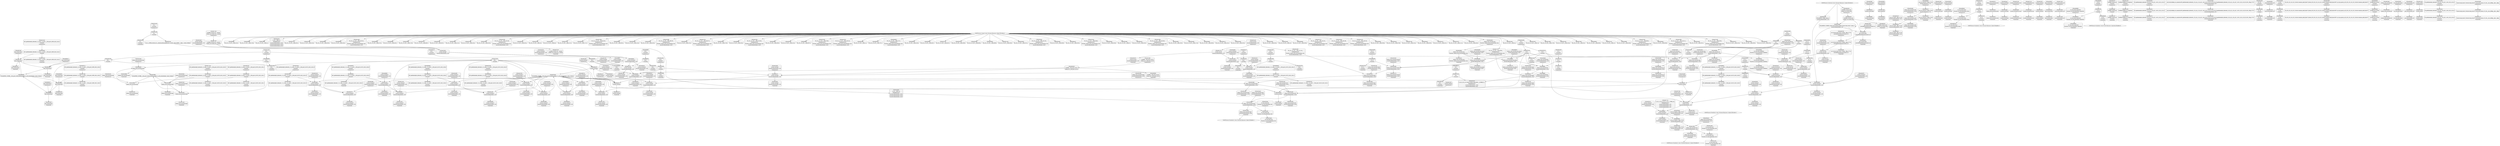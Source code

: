 digraph {
	CE0x4634be0 [shape=record,shape=Mrecord,label="{CE0x4634be0|i64*_getelementptr_inbounds_(_2_x_i64_,_2_x_i64_*___llvm_gcov_ctr98,_i64_0,_i64_1)|*Constant*}"]
	CE0x4616390 [shape=record,shape=Mrecord,label="{CE0x4616390|80:_i32,_112:_i8*,_:_CRE_61,62_}"]
	CE0x463a050 [shape=record,shape=Mrecord,label="{CE0x463a050|get_current:tmp4|./arch/x86/include/asm/current.h,14|*SummSink*}"]
	CE0x4655490 [shape=record,shape=Mrecord,label="{CE0x4655490|i64*_getelementptr_inbounds_(_11_x_i64_,_11_x_i64_*___llvm_gcov_ctr125,_i64_0,_i64_10)|*Constant*|*SummSink*}"]
	CE0x4616e30 [shape=record,shape=Mrecord,label="{CE0x4616e30|80:_i32,_112:_i8*,_:_CRE_3,4_}"]
	CE0x460a3d0 [shape=record,shape=Mrecord,label="{CE0x460a3d0|selinux_sem_associate:ad|security/selinux/hooks.c, 5416|*SummSink*}"]
	CE0x460a990 [shape=record,shape=Mrecord,label="{CE0x460a990|80:_i32,_112:_i8*,_:_CRE_29,30_}"]
	CE0x4609220 [shape=record,shape=Mrecord,label="{CE0x4609220|current_sid:do.body}"]
	CE0x4638460 [shape=record,shape=Mrecord,label="{CE0x4638460|get_current:bb|*SummSource*}"]
	CE0x462a380 [shape=record,shape=Mrecord,label="{CE0x462a380|selinux_sem_associate:tmp5|security/selinux/hooks.c,5419|*SummSource*}"]
	CE0x464e230 [shape=record,shape=Mrecord,label="{CE0x464e230|current_sid:tmp3}"]
	CE0x4621ce0 [shape=record,shape=Mrecord,label="{CE0x4621ce0|i32_0|*Constant*|*SummSink*}"]
	CE0x4637b90 [shape=record,shape=Mrecord,label="{CE0x4637b90|i64*_getelementptr_inbounds_(_2_x_i64_,_2_x_i64_*___llvm_gcov_ctr98,_i64_0,_i64_0)|*Constant*|*SummSink*}"]
	CE0x4620bd0 [shape=record,shape=Mrecord,label="{CE0x4620bd0|selinux_sem_associate:tmp2|*SummSink*}"]
	CE0x460f580 [shape=record,shape=Mrecord,label="{CE0x460f580|selinux_sem_associate:ad|security/selinux/hooks.c, 5416}"]
	CE0x4613210 [shape=record,shape=Mrecord,label="{CE0x4613210|80:_i32,_112:_i8*,_:_CRE_144,152_|*MultipleSource*|Function::selinux_sem_associate&Arg::sma::|security/selinux/hooks.c,5419}"]
	CE0x4613ba0 [shape=record,shape=Mrecord,label="{CE0x4613ba0|80:_i32,_112:_i8*,_:_CRE_184,188_|*MultipleSource*|Function::selinux_sem_associate&Arg::sma::|security/selinux/hooks.c,5419}"]
	CE0x4609040 [shape=record,shape=Mrecord,label="{CE0x4609040|_ret_i32_%retval.0,_!dbg_!27728|security/selinux/avc.c,775|*SummSink*}"]
	CE0x4656400 [shape=record,shape=Mrecord,label="{CE0x4656400|get_current:tmp|*SummSource*}"]
	CE0x46381c0 [shape=record,shape=Mrecord,label="{CE0x46381c0|current_sid:tmp24|security/selinux/hooks.c,220|*SummSource*}"]
	CE0x4655570 [shape=record,shape=Mrecord,label="{CE0x4655570|current_sid:tmp20|security/selinux/hooks.c,218}"]
	CE0x4631040 [shape=record,shape=Mrecord,label="{CE0x4631040|current_sid:do.end|*SummSource*}"]
	CE0x4638710 [shape=record,shape=Mrecord,label="{CE0x4638710|i64*_getelementptr_inbounds_(_2_x_i64_,_2_x_i64_*___llvm_gcov_ctr98,_i64_0,_i64_0)|*Constant*|*SummSource*}"]
	CE0x4607b80 [shape=record,shape=Mrecord,label="{CE0x4607b80|selinux_sem_associate:tmp4|security/selinux/hooks.c,5419|*SummSink*}"]
	CE0x4649410 [shape=record,shape=Mrecord,label="{CE0x4649410|current_sid:tobool1|security/selinux/hooks.c,218|*SummSink*}"]
	CE0x46093d0 [shape=record,shape=Mrecord,label="{CE0x46093d0|_ret_i32_%call3,_!dbg_!27729|security/selinux/hooks.c,5424}"]
	CE0x4652eb0 [shape=record,shape=Mrecord,label="{CE0x4652eb0|current_sid:call4|security/selinux/hooks.c,218|*SummSource*}"]
	CE0x4615150 [shape=record,shape=Mrecord,label="{CE0x4615150|80:_i32,_112:_i8*,_:_CRE_128,136_|*MultipleSource*|Function::selinux_sem_associate&Arg::sma::|security/selinux/hooks.c,5419}"]
	CE0x45fbfb0 [shape=record,shape=Mrecord,label="{CE0x45fbfb0|selinux_sem_associate:key|security/selinux/hooks.c,5422|*SummSink*}"]
	CE0x4634950 [shape=record,shape=Mrecord,label="{CE0x4634950|current_sid:if.end|*SummSource*}"]
	CE0x4625fa0 [shape=record,shape=Mrecord,label="{CE0x4625fa0|80:_i32,_112:_i8*,_:_CRE_39,40_}"]
	CE0x461c000 [shape=record,shape=Mrecord,label="{CE0x461c000|selinux_sem_associate:tmp7|security/selinux/hooks.c,5424|*SummSink*}"]
	CE0x4614e00 [shape=record,shape=Mrecord,label="{CE0x4614e00|80:_i32,_112:_i8*,_:_CRE_112,120_|*MultipleSource*|Function::selinux_sem_associate&Arg::sma::|security/selinux/hooks.c,5419}"]
	CE0x4624310 [shape=record,shape=Mrecord,label="{CE0x4624310|i16_25|*Constant*|*SummSink*}"]
	CE0x4619360 [shape=record,shape=Mrecord,label="{CE0x4619360|i64*_getelementptr_inbounds_(_11_x_i64_,_11_x_i64_*___llvm_gcov_ctr125,_i64_0,_i64_9)|*Constant*|*SummSink*}"]
	CE0x4602a50 [shape=record,shape=Mrecord,label="{CE0x4602a50|selinux_sem_associate:entry}"]
	CE0x4612430 [shape=record,shape=Mrecord,label="{CE0x4612430|i64_1|*Constant*|*SummSource*}"]
	CE0x4649540 [shape=record,shape=Mrecord,label="{CE0x4649540|i64_4|*Constant*}"]
	CE0x46677c0 [shape=record,shape=Mrecord,label="{CE0x46677c0|get_current:tmp2}"]
	CE0x46292a0 [shape=record,shape=Mrecord,label="{CE0x46292a0|80:_i32,_112:_i8*,_:_CRE_67,68_}"]
	CE0x4608050 [shape=record,shape=Mrecord,label="{CE0x4608050|avc_has_perm:tclass|Function::avc_has_perm&Arg::tclass::}"]
	CE0x460bd90 [shape=record,shape=Mrecord,label="{CE0x460bd90|i64_1|*Constant*}"]
	CE0x4621240 [shape=record,shape=Mrecord,label="{CE0x4621240|80:_i32,_112:_i8*,_:_CRE_51,52_}"]
	"CONST[source:0(mediator),value:2(dynamic)][purpose:{object}][SnkIdx:1]"
	CE0x462b8a0 [shape=record,shape=Mrecord,label="{CE0x462b8a0|selinux_sem_associate:ipc_id|security/selinux/hooks.c,5422}"]
	"CONST[source:2(external),value:2(dynamic)][purpose:{subject}][SrcIdx:2]"
	CE0x464a800 [shape=record,shape=Mrecord,label="{CE0x464a800|current_sid:tobool|security/selinux/hooks.c,218|*SummSource*}"]
	CE0x4605aa0 [shape=record,shape=Mrecord,label="{CE0x4605aa0|current_sid:if.then|*SummSource*}"]
	CE0x45fb570 [shape=record,shape=Mrecord,label="{CE0x45fb570|i8_4|*Constant*|*SummSource*}"]
	CE0x461a340 [shape=record,shape=Mrecord,label="{CE0x461a340|avc_has_perm:ssid|Function::avc_has_perm&Arg::ssid::|*SummSink*}"]
	CE0x4632240 [shape=record,shape=Mrecord,label="{CE0x4632240|current_sid:land.lhs.true2|*SummSink*}"]
	CE0x4628ce0 [shape=record,shape=Mrecord,label="{CE0x4628ce0|80:_i32,_112:_i8*,_:_CRE_62,63_}"]
	CE0x4610ba0 [shape=record,shape=Mrecord,label="{CE0x4610ba0|selinux_sem_associate:ad|security/selinux/hooks.c, 5416|*SummSource*}"]
	CE0x4651810 [shape=record,shape=Mrecord,label="{CE0x4651810|current_sid:land.lhs.true|*SummSink*}"]
	CE0x5bc4c10 [shape=record,shape=Mrecord,label="{CE0x5bc4c10|80:_i32,_112:_i8*,_:_CRE_16,17_}"]
	CE0x461a400 [shape=record,shape=Mrecord,label="{CE0x461a400|avc_has_perm:tsid|Function::avc_has_perm&Arg::tsid::}"]
	CE0x46021f0 [shape=record,shape=Mrecord,label="{CE0x46021f0|current_sid:entry}"]
	CE0x45fa770 [shape=record,shape=Mrecord,label="{CE0x45fa770|selinux_sem_associate:sem_perm1|security/selinux/hooks.c,5422|*SummSink*}"]
	CE0x46169d0 [shape=record,shape=Mrecord,label="{CE0x46169d0|current_sid:tmp6|security/selinux/hooks.c,218|*SummSink*}"]
	CE0x46577c0 [shape=record,shape=Mrecord,label="{CE0x46577c0|0:_i32,_4:_i32,_8:_i32,_12:_i32,_:_CMRE_4,8_|*MultipleSource*|security/selinux/hooks.c,218|security/selinux/hooks.c,218|security/selinux/hooks.c,220}"]
	CE0x46305a0 [shape=record,shape=Mrecord,label="{CE0x46305a0|get_current:entry}"]
	CE0x4611dc0 [shape=record,shape=Mrecord,label="{CE0x4611dc0|_call_void_mcount()_#3|*SummSource*}"]
	CE0x46084d0 [shape=record,shape=Mrecord,label="{CE0x46084d0|i32_64|*Constant*|*SummSink*}"]
	CE0x4622510 [shape=record,shape=Mrecord,label="{CE0x4622510|i32_22|*Constant*}"]
	"CONST[source:1(input),value:2(dynamic)][purpose:{object}][SrcIdx:1]"
	CE0x4621670 [shape=record,shape=Mrecord,label="{CE0x4621670|80:_i32,_112:_i8*,_:_CRE_11,12_}"]
	CE0x46268c0 [shape=record,shape=Mrecord,label="{CE0x46268c0|_ret_i32_%tmp24,_!dbg_!27742|security/selinux/hooks.c,220}"]
	CE0x4675b50 [shape=record,shape=Mrecord,label="{CE0x4675b50|get_current:tmp1|*SummSink*}"]
	CE0x46382b0 [shape=record,shape=Mrecord,label="{CE0x46382b0|current_sid:tmp24|security/selinux/hooks.c,220|*SummSink*}"]
	CE0x45fb870 [shape=record,shape=Mrecord,label="{CE0x45fb870|selinux_sem_associate:sem_perm1|security/selinux/hooks.c,5422|*SummSource*}"]
	CE0x4615c60 [shape=record,shape=Mrecord,label="{CE0x4615c60|selinux_sem_associate:tmp3|*SummSink*}"]
	CE0x4606c10 [shape=record,shape=Mrecord,label="{CE0x4606c10|i64_4|*Constant*|*SummSource*}"]
	CE0x461f5c0 [shape=record,shape=Mrecord,label="{CE0x461f5c0|80:_i32,_112:_i8*,_:_CRE_44,45_}"]
	CE0x46309e0 [shape=record,shape=Mrecord,label="{CE0x46309e0|_ret_%struct.task_struct*_%tmp4,_!dbg_!27714|./arch/x86/include/asm/current.h,14}"]
	CE0x59e4690 [shape=record,shape=Mrecord,label="{CE0x59e4690|selinux_sem_associate:sem_perm|security/selinux/hooks.c,5419|*SummSource*}"]
	CE0x4623340 [shape=record,shape=Mrecord,label="{CE0x4623340|80:_i32,_112:_i8*,_:_CRE_4,5_}"]
	CE0x4623da0 [shape=record,shape=Mrecord,label="{CE0x4623da0|avc_has_perm:tsid|Function::avc_has_perm&Arg::tsid::|*SummSource*}"]
	CE0x462c710 [shape=record,shape=Mrecord,label="{CE0x462c710|current_sid:tmp4|security/selinux/hooks.c,218}"]
	CE0x464f060 [shape=record,shape=Mrecord,label="{CE0x464f060|i64*_getelementptr_inbounds_(_11_x_i64_,_11_x_i64_*___llvm_gcov_ctr125,_i64_0,_i64_8)|*Constant*}"]
	CE0x4631720 [shape=record,shape=Mrecord,label="{CE0x4631720|current_sid:call|security/selinux/hooks.c,218}"]
	CE0x4623520 [shape=record,shape=Mrecord,label="{CE0x4623520|80:_i32,_112:_i8*,_:_CRE_7,8_}"]
	CE0x4635df0 [shape=record,shape=Mrecord,label="{CE0x4635df0|current_sid:tmp22|security/selinux/hooks.c,218}"]
	CE0x4611700 [shape=record,shape=Mrecord,label="{CE0x4611700|i64*_getelementptr_inbounds_(_2_x_i64_,_2_x_i64_*___llvm_gcov_ctr319,_i64_0,_i64_0)|*Constant*|*SummSource*}"]
	CE0x4624040 [shape=record,shape=Mrecord,label="{CE0x4624040|i16_25|*Constant*}"]
	CE0x4602070 [shape=record,shape=Mrecord,label="{CE0x4602070|GLOBAL:current_sid|*Constant*|*SummSource*}"]
	CE0x4657390 [shape=record,shape=Mrecord,label="{CE0x4657390|current_sid:sid|security/selinux/hooks.c,220|*SummSource*}"]
	CE0x4655030 [shape=record,shape=Mrecord,label="{CE0x4655030|i64*_getelementptr_inbounds_(_11_x_i64_,_11_x_i64_*___llvm_gcov_ctr125,_i64_0,_i64_10)|*Constant*}"]
	CE0x4614590 [shape=record,shape=Mrecord,label="{CE0x4614590|i32_1|*Constant*|*SummSource*}"]
	CE0x46512c0 [shape=record,shape=Mrecord,label="{CE0x46512c0|current_sid:tmp15|security/selinux/hooks.c,218}"]
	CE0x4611b60 [shape=record,shape=Mrecord,label="{CE0x4611b60|80:_i32,_112:_i8*,_:_CRE_27,28_}"]
	CE0x46022f0 [shape=record,shape=Mrecord,label="{CE0x46022f0|current_sid:entry|*SummSource*}"]
	CE0x468c930 [shape=record,shape=Mrecord,label="{CE0x468c930|GLOBAL:current_task|Global_var:current_task|*SummSource*}"]
	CE0x4657a50 [shape=record,shape=Mrecord,label="{CE0x4657a50|get_current:bb}"]
	CE0x4658060 [shape=record,shape=Mrecord,label="{CE0x4658060|GLOBAL:__llvm_gcov_ctr125|Global_var:__llvm_gcov_ctr125|*SummSink*}"]
	CE0x460da40 [shape=record,shape=Mrecord,label="{CE0x460da40|current_sid:tmp12|security/selinux/hooks.c,218|*SummSink*}"]
	CE0x464f0d0 [shape=record,shape=Mrecord,label="{CE0x464f0d0|current_sid:tmp15|security/selinux/hooks.c,218|*SummSource*}"]
	CE0x461e150 [shape=record,shape=Mrecord,label="{CE0x461e150|GLOBAL:lockdep_rcu_suspicious|*Constant*|*SummSource*}"]
	CE0x461b1d0 [shape=record,shape=Mrecord,label="{CE0x461b1d0|selinux_sem_associate:sid2|security/selinux/hooks.c,5424|*SummSource*}"]
	CE0x4623160 [shape=record,shape=Mrecord,label="{CE0x4623160|80:_i32,_112:_i8*,_:_CRE_23,24_}"]
	CE0x46107b0 [shape=record,shape=Mrecord,label="{CE0x46107b0|i32_78|*Constant*|*SummSink*}"]
	CE0x464f3f0 [shape=record,shape=Mrecord,label="{CE0x464f3f0|current_sid:tmp16|security/selinux/hooks.c,218}"]
	CE0x464e8d0 [shape=record,shape=Mrecord,label="{CE0x464e8d0|current_sid:tmp14|security/selinux/hooks.c,218|*SummSink*}"]
	CE0x462c810 [shape=record,shape=Mrecord,label="{CE0x462c810|current_sid:tmp4|security/selinux/hooks.c,218|*SummSource*}"]
	CE0x4619800 [shape=record,shape=Mrecord,label="{CE0x4619800|current_sid:tmp17|security/selinux/hooks.c,218|*SummSink*}"]
	CE0x4635320 [shape=record,shape=Mrecord,label="{CE0x4635320|current_sid:tmp21|security/selinux/hooks.c,218|*SummSink*}"]
	CE0x462c600 [shape=record,shape=Mrecord,label="{CE0x462c600|i64_3|*Constant*|*SummSource*}"]
	CE0x464d240 [shape=record,shape=Mrecord,label="{CE0x464d240|i8*_getelementptr_inbounds_(_45_x_i8_,_45_x_i8_*_.str12,_i32_0,_i32_0)|*Constant*}"]
	CE0x4606560 [shape=record,shape=Mrecord,label="{CE0x4606560|current_sid:tmp11|security/selinux/hooks.c,218}"]
	CE0x461f8f0 [shape=record,shape=Mrecord,label="{CE0x461f8f0|selinux_sem_associate:tmp}"]
	CE0x4610660 [shape=record,shape=Mrecord,label="{CE0x4610660|i32_78|*Constant*}"]
	CE0x462aaa0 [shape=record,shape=Mrecord,label="{CE0x462aaa0|selinux_sem_associate:type|security/selinux/hooks.c,5421|*SummSink*}"]
	CE0x4621bd0 [shape=record,shape=Mrecord,label="{CE0x4621bd0|i32_0|*Constant*|*SummSource*}"]
	CE0x4619d80 [shape=record,shape=Mrecord,label="{CE0x4619d80|current_sid:tmp18|security/selinux/hooks.c,218|*SummSink*}"]
	CE0x46250a0 [shape=record,shape=Mrecord,label="{CE0x46250a0|_ret_i32_%tmp24,_!dbg_!27742|security/selinux/hooks.c,220|*SummSink*}"]
	CE0x4627e90 [shape=record,shape=Mrecord,label="{CE0x4627e90|80:_i32,_112:_i8*,_:_CRE_9,10_}"]
	CE0x62f7e50 [shape=record,shape=Mrecord,label="{CE0x62f7e50|selinux_sem_associate:tmp3|*SummSource*}"]
	CE0x46170c0 [shape=record,shape=Mrecord,label="{CE0x46170c0|current_sid:tmp7|security/selinux/hooks.c,218|*SummSink*}"]
	CE0x461e920 [shape=record,shape=Mrecord,label="{CE0x461e920|current_sid:tmp13|security/selinux/hooks.c,218}"]
	CE0x4698320 [shape=record,shape=Mrecord,label="{CE0x4698320|get_current:tmp1|*SummSource*}"]
	CE0x46574f0 [shape=record,shape=Mrecord,label="{CE0x46574f0|current_sid:sid|security/selinux/hooks.c,220|*SummSink*}"]
	CE0x4636400 [shape=record,shape=Mrecord,label="{CE0x4636400|current_sid:tmp23|security/selinux/hooks.c,218|*SummSource*}"]
	CE0x4628f10 [shape=record,shape=Mrecord,label="{CE0x4628f10|80:_i32,_112:_i8*,_:_CRE_64,65_}"]
	CE0x46120a0 [shape=record,shape=Mrecord,label="{CE0x46120a0|i64*_getelementptr_inbounds_(_2_x_i64_,_2_x_i64_*___llvm_gcov_ctr98,_i64_0,_i64_1)|*Constant*|*SummSink*}"]
	CE0x4612210 [shape=record,shape=Mrecord,label="{CE0x4612210|80:_i32,_112:_i8*,_:_CRE_2,3_}"]
	CE0x4614600 [shape=record,shape=Mrecord,label="{CE0x4614600|i32_1|*Constant*|*SummSink*}"]
	CE0x461f6f0 [shape=record,shape=Mrecord,label="{CE0x461f6f0|80:_i32,_112:_i8*,_:_CRE_45,46_}"]
	CE0x461a7a0 [shape=record,shape=Mrecord,label="{CE0x461a7a0|selinux_sem_associate:u|security/selinux/hooks.c,5422|*SummSink*}"]
	CE0x46178c0 [shape=record,shape=Mrecord,label="{CE0x46178c0|80:_i32,_112:_i8*,_:_CRE_88,92_|*MultipleSource*|Function::selinux_sem_associate&Arg::sma::|security/selinux/hooks.c,5419}"]
	CE0x462c100 [shape=record,shape=Mrecord,label="{CE0x462c100|selinux_sem_associate:tmp6|security/selinux/hooks.c,5422|*SummSink*}"]
	CE0x4629040 [shape=record,shape=Mrecord,label="{CE0x4629040|80:_i32,_112:_i8*,_:_CRE_65,66_}"]
	CE0x46101d0 [shape=record,shape=Mrecord,label="{CE0x46101d0|i64*_getelementptr_inbounds_(_2_x_i64_,_2_x_i64_*___llvm_gcov_ctr319,_i64_0,_i64_1)|*Constant*|*SummSink*}"]
	CE0x4635f70 [shape=record,shape=Mrecord,label="{CE0x4635f70|current_sid:tmp22|security/selinux/hooks.c,218|*SummSource*}"]
	CE0x468c9c0 [shape=record,shape=Mrecord,label="{CE0x468c9c0|GLOBAL:current_task|Global_var:current_task|*SummSink*}"]
	CE0x4614bf0 [shape=record,shape=Mrecord,label="{CE0x4614bf0|80:_i32,_112:_i8*,_:_CRE_104,112_|*MultipleSource*|Function::selinux_sem_associate&Arg::sma::|security/selinux/hooks.c,5419}"]
	CE0x4622e90 [shape=record,shape=Mrecord,label="{CE0x4622e90|80:_i32,_112:_i8*,_:_CRE_20,21_}"]
	CE0x460be90 [shape=record,shape=Mrecord,label="{CE0x460be90|i64*_getelementptr_inbounds_(_11_x_i64_,_11_x_i64_*___llvm_gcov_ctr125,_i64_0,_i64_1)|*Constant*|*SummSource*}"]
	CE0x4634ac0 [shape=record,shape=Mrecord,label="{CE0x4634ac0|current_sid:land.lhs.true}"]
	CE0x4632ca0 [shape=record,shape=Mrecord,label="{CE0x4632ca0|0:_i8,_:_GCMR_current_sid.__warned_internal_global_i8_0,_section_.data.unlikely_,_align_1:_elem_0:default:}"]
	CE0x4617a60 [shape=record,shape=Mrecord,label="{CE0x4617a60|80:_i32,_112:_i8*,_:_CRE_92,96_|*MultipleSource*|Function::selinux_sem_associate&Arg::sma::|security/selinux/hooks.c,5419}"]
	CE0x46289a0 [shape=record,shape=Mrecord,label="{CE0x46289a0|selinux_sem_associate:call|security/selinux/hooks.c,5417|*SummSink*}"]
	CE0x4623070 [shape=record,shape=Mrecord,label="{CE0x4623070|80:_i32,_112:_i8*,_:_CRE_22,23_}"]
	CE0x4616000 [shape=record,shape=Mrecord,label="{CE0x4616000|80:_i32,_112:_i8*,_:_CRE_58,59_}"]
	CE0x464fe20 [shape=record,shape=Mrecord,label="{CE0x464fe20|current_sid:tobool1|security/selinux/hooks.c,218}"]
	CE0x468c820 [shape=record,shape=Mrecord,label="{CE0x468c820|GLOBAL:current_task|Global_var:current_task}"]
	CE0x460ad20 [shape=record,shape=Mrecord,label="{CE0x460ad20|80:_i32,_112:_i8*,_:_CRE_33,34_}"]
	CE0x460efa0 [shape=record,shape=Mrecord,label="{CE0x460efa0|80:_i32,_112:_i8*,_:_CRE_52,53_}"]
	CE0x4618a40 [shape=record,shape=Mrecord,label="{CE0x4618a40|i64*_getelementptr_inbounds_(_2_x_i64_,_2_x_i64_*___llvm_gcov_ctr319,_i64_0,_i64_0)|*Constant*}"]
	CE0x461d5b0 [shape=record,shape=Mrecord,label="{CE0x461d5b0|_call_void_lockdep_rcu_suspicious(i8*_getelementptr_inbounds_(_25_x_i8_,_25_x_i8_*_.str3,_i32_0,_i32_0),_i32_218,_i8*_getelementptr_inbounds_(_45_x_i8_,_45_x_i8_*_.str12,_i32_0,_i32_0))_#10,_!dbg_!27727|security/selinux/hooks.c,218|*SummSource*}"]
	CE0x4603e40 [shape=record,shape=Mrecord,label="{CE0x4603e40|i64*_getelementptr_inbounds_(_2_x_i64_,_2_x_i64_*___llvm_gcov_ctr319,_i64_0,_i64_1)|*Constant*}"]
	CE0x4620d80 [shape=record,shape=Mrecord,label="{CE0x4620d80|80:_i32,_112:_i8*,_:_CRE_47,48_}"]
	CE0x4608e80 [shape=record,shape=Mrecord,label="{CE0x4608e80|_ret_i32_%retval.0,_!dbg_!27728|security/selinux/avc.c,775|*SummSource*}"]
	CE0x464aa70 [shape=record,shape=Mrecord,label="{CE0x464aa70|i64_2|*Constant*|*SummSource*}"]
	CE0x4621930 [shape=record,shape=Mrecord,label="{CE0x4621930|current_sid:tmp1|*SummSource*}"]
	CE0x461f960 [shape=record,shape=Mrecord,label="{CE0x461f960|COLLAPSED:_GCMRE___llvm_gcov_ctr319_internal_global_2_x_i64_zeroinitializer:_elem_0:default:}"]
	CE0x4655160 [shape=record,shape=Mrecord,label="{CE0x4655160|current_sid:tmp19|security/selinux/hooks.c,218|*SummSource*}"]
	CE0x657f9f0 [shape=record,shape=Mrecord,label="{CE0x657f9f0|80:_i32,_112:_i8*,_:_CRE_0,1_}"]
	CE0x460de00 [shape=record,shape=Mrecord,label="{CE0x460de00|i64*_getelementptr_inbounds_(_11_x_i64_,_11_x_i64_*___llvm_gcov_ctr125,_i64_0,_i64_6)|*Constant*|*SummSource*}"]
	CE0x461ec90 [shape=record,shape=Mrecord,label="{CE0x461ec90|current_sid:tmp14|security/selinux/hooks.c,218}"]
	CE0x461be50 [shape=record,shape=Mrecord,label="{CE0x461be50|selinux_sem_associate:tmp7|security/selinux/hooks.c,5424|*SummSource*}"]
	CE0x461d090 [shape=record,shape=Mrecord,label="{CE0x461d090|current_sid:tmp1|*SummSink*}"]
	CE0x464a280 [shape=record,shape=Mrecord,label="{CE0x464a280|i64_0|*Constant*|*SummSource*}"]
	CE0x461b870 [shape=record,shape=Mrecord,label="{CE0x461b870|4:_i32,_:_CRE_0,2_|*MultipleSource*|security/selinux/hooks.c,5424|security/selinux/hooks.c,5419|security/selinux/hooks.c,5419}"]
	CE0x4621110 [shape=record,shape=Mrecord,label="{CE0x4621110|80:_i32,_112:_i8*,_:_CRE_50,51_}"]
	CE0x46193d0 [shape=record,shape=Mrecord,label="{CE0x46193d0|current_sid:tmp17|security/selinux/hooks.c,218}"]
	CE0x461b9f0 [shape=record,shape=Mrecord,label="{CE0x461b9f0|selinux_sem_associate:tmp7|security/selinux/hooks.c,5424}"]
	CE0x4629880 [shape=record,shape=Mrecord,label="{CE0x4629880|selinux_sem_associate:tmp1|*SummSink*}"]
	CE0x4628a10 [shape=record,shape=Mrecord,label="{CE0x4628a10|selinux_sem_associate:call|security/selinux/hooks.c,5417|*SummSource*}"]
	CE0x4601510 [shape=record,shape=Mrecord,label="{CE0x4601510|current_sid:tmp2|*SummSink*}"]
	"CONST[source:0(mediator),value:0(static)][purpose:{operation}][SnkIdx:3]"
	CE0x464c9b0 [shape=record,shape=Mrecord,label="{CE0x464c9b0|i32_218|*Constant*}"]
	CE0x461c190 [shape=record,shape=Mrecord,label="{CE0x461c190|current_sid:tmp16|security/selinux/hooks.c,218|*SummSource*}"]
	CE0x461c4d0 [shape=record,shape=Mrecord,label="{CE0x461c4d0|i8_1|*Constant*}"]
	CE0x461aee0 [shape=record,shape=Mrecord,label="{CE0x461aee0|selinux_sem_associate:sid2|security/selinux/hooks.c,5424}"]
	CE0x462c090 [shape=record,shape=Mrecord,label="{CE0x462c090|selinux_sem_associate:tmp6|security/selinux/hooks.c,5422|*SummSource*}"]
	CE0x4607910 [shape=record,shape=Mrecord,label="{CE0x4607910|selinux_sem_associate:tmp4|security/selinux/hooks.c,5419}"]
	CE0x4611980 [shape=record,shape=Mrecord,label="{CE0x4611980|80:_i32,_112:_i8*,_:_CRE_25,26_}"]
	CE0x4628de0 [shape=record,shape=Mrecord,label="{CE0x4628de0|80:_i32,_112:_i8*,_:_CRE_63,64_}"]
	CE0x4667d70 [shape=record,shape=Mrecord,label="{CE0x4667d70|get_current:tmp2|*SummSink*}"]
	CE0x4632900 [shape=record,shape=Mrecord,label="{CE0x4632900|current_sid:tmp8|security/selinux/hooks.c,218}"]
	CE0x460f200 [shape=record,shape=Mrecord,label="{CE0x460f200|80:_i32,_112:_i8*,_:_CRE_54,55_}"]
	CE0x461c820 [shape=record,shape=Mrecord,label="{CE0x461c820|i8_1|*Constant*|*SummSink*}"]
	CE0x4605f50 [shape=record,shape=Mrecord,label="{CE0x4605f50|_call_void_mcount()_#3|*SummSource*}"]
	CE0x464ebd0 [shape=record,shape=Mrecord,label="{CE0x464ebd0|i1_true|*Constant*|*SummSource*}"]
	CE0x4614a80 [shape=record,shape=Mrecord,label="{CE0x4614a80|80:_i32,_112:_i8*,_:_CRE_100,102_|*MultipleSource*|Function::selinux_sem_associate&Arg::sma::|security/selinux/hooks.c,5419}"]
	CE0x461f0a0 [shape=record,shape=Mrecord,label="{CE0x461f0a0|selinux_sem_associate:tmp2|*SummSource*}"]
	CE0x462abf0 [shape=record,shape=Mrecord,label="{CE0x462abf0|i32_(i32,_i32,_i16,_i32,_%struct.common_audit_data*)*_bitcast_(i32_(i32,_i32,_i16,_i32,_%struct.common_audit_data.495*)*_avc_has_perm_to_i32_(i32,_i32,_i16,_i32,_%struct.common_audit_data*)*)|*Constant*}"]
	CE0x4601790 [shape=record,shape=Mrecord,label="{CE0x4601790|_call_void_mcount()_#3}"]
	CE0x4614350 [shape=record,shape=Mrecord,label="{CE0x4614350|current_sid:tobool|security/selinux/hooks.c,218}"]
	CE0x4667360 [shape=record,shape=Mrecord,label="{CE0x4667360|get_current:tmp|*SummSink*}"]
	CE0x460a440 [shape=record,shape=Mrecord,label="{CE0x460a440|i64*_getelementptr_inbounds_(_2_x_i64_,_2_x_i64_*___llvm_gcov_ctr319,_i64_0,_i64_1)|*Constant*|*SummSource*}"]
	CE0x460fe50 [shape=record,shape=Mrecord,label="{CE0x460fe50|current_sid:tmp}"]
	CE0x4656e00 [shape=record,shape=Mrecord,label="{CE0x4656e00|current_sid:if.end}"]
	CE0x4635aa0 [shape=record,shape=Mrecord,label="{CE0x4635aa0|current_sid:security|security/selinux/hooks.c,218|*SummSink*}"]
	CE0x461a650 [shape=record,shape=Mrecord,label="{CE0x461a650|selinux_sem_associate:u|security/selinux/hooks.c,5422|*SummSource*}"]
	CE0x4689e90 [shape=record,shape=Mrecord,label="{CE0x4689e90|COLLAPSED:_GCMRE___llvm_gcov_ctr98_internal_global_2_x_i64_zeroinitializer:_elem_0:default:}"]
	CE0x460be00 [shape=record,shape=Mrecord,label="{CE0x460be00|selinux_sem_associate:tmp1}"]
	CE0x464c850 [shape=record,shape=Mrecord,label="{CE0x464c850|GLOBAL:lockdep_rcu_suspicious|*Constant*|*SummSink*}"]
	CE0x4604910 [shape=record,shape=Mrecord,label="{CE0x4604910|selinux_sem_associate:entry|*SummSink*}"]
	CE0x4605c10 [shape=record,shape=Mrecord,label="{CE0x4605c10|current_sid:if.then|*SummSink*}"]
	CE0x4655da0 [shape=record,shape=Mrecord,label="{CE0x4655da0|GLOBAL:get_current|*Constant*}"]
	CE0x4624d00 [shape=record,shape=Mrecord,label="{CE0x4624d00|current_sid:tmp|*SummSource*}"]
	CE0x4616f40 [shape=record,shape=Mrecord,label="{CE0x4616f40|current_sid:tmp7|security/selinux/hooks.c,218|*SummSource*}"]
	CE0x460ab40 [shape=record,shape=Mrecord,label="{CE0x460ab40|80:_i32,_112:_i8*,_:_CRE_31,32_}"]
	CE0x4619a10 [shape=record,shape=Mrecord,label="{CE0x4619a10|current_sid:tmp18|security/selinux/hooks.c,218}"]
	CE0x461d620 [shape=record,shape=Mrecord,label="{CE0x461d620|_call_void_lockdep_rcu_suspicious(i8*_getelementptr_inbounds_(_25_x_i8_,_25_x_i8_*_.str3,_i32_0,_i32_0),_i32_218,_i8*_getelementptr_inbounds_(_45_x_i8_,_45_x_i8_*_.str12,_i32_0,_i32_0))_#10,_!dbg_!27727|security/selinux/hooks.c,218|*SummSink*}"]
	CE0x4636930 [shape=record,shape=Mrecord,label="{CE0x4636930|i32_1|*Constant*}"]
	CE0x4606940 [shape=record,shape=Mrecord,label="{CE0x4606940|current_sid:tmp11|security/selinux/hooks.c,218|*SummSink*}"]
	CE0x4628ad0 [shape=record,shape=Mrecord,label="{CE0x4628ad0|GLOBAL:current_sid|*Constant*}"]
	CE0x460f460 [shape=record,shape=Mrecord,label="{CE0x460f460|80:_i32,_112:_i8*,_:_CRE_56,57_}"]
	CE0x46217c0 [shape=record,shape=Mrecord,label="{CE0x46217c0|current_sid:tmp|*SummSink*}"]
	CE0x4606eb0 [shape=record,shape=Mrecord,label="{CE0x4606eb0|current_sid:tmp10|security/selinux/hooks.c,218}"]
	CE0x46357d0 [shape=record,shape=Mrecord,label="{CE0x46357d0|COLLAPSED:_CMRE:_elem_0::|security/selinux/hooks.c,218}"]
	CE0x4615f00 [shape=record,shape=Mrecord,label="{CE0x4615f00|80:_i32,_112:_i8*,_:_CRE_57,58_}"]
	CE0x464e1c0 [shape=record,shape=Mrecord,label="{CE0x464e1c0|current_sid:tmp2|*SummSource*}"]
	CE0x464aa00 [shape=record,shape=Mrecord,label="{CE0x464aa00|i64_2|*Constant*}"]
	CE0x4603640 [shape=record,shape=Mrecord,label="{CE0x4603640|selinux_sem_associate:bb}"]
	CE0x4637de0 [shape=record,shape=Mrecord,label="{CE0x4637de0|i64*_getelementptr_inbounds_(_2_x_i64_,_2_x_i64_*___llvm_gcov_ctr98,_i64_0,_i64_0)|*Constant*}"]
	CE0x45fc1d0 [shape=record,shape=Mrecord,label="{CE0x45fc1d0|i32_3|*Constant*|*SummSource*}"]
	CE0x4667880 [shape=record,shape=Mrecord,label="{CE0x4667880|get_current:tmp}"]
	CE0x4629170 [shape=record,shape=Mrecord,label="{CE0x4629170|80:_i32,_112:_i8*,_:_CRE_66,67_}"]
	CE0x4657f00 [shape=record,shape=Mrecord,label="{CE0x4657f00|i64_0|*Constant*|*SummSink*}"]
	CE0x464d300 [shape=record,shape=Mrecord,label="{CE0x464d300|i8*_getelementptr_inbounds_(_45_x_i8_,_45_x_i8_*_.str12,_i32_0,_i32_0)|*Constant*|*SummSource*}"]
	CE0x4621850 [shape=record,shape=Mrecord,label="{CE0x4621850|i64_1|*Constant*}"]
	CE0x4606d40 [shape=record,shape=Mrecord,label="{CE0x4606d40|i64_4|*Constant*|*SummSink*}"]
	CE0x4625cd0 [shape=record,shape=Mrecord,label="{CE0x4625cd0|80:_i32,_112:_i8*,_:_CRE_36,37_}"]
	CE0x4631110 [shape=record,shape=Mrecord,label="{CE0x4631110|current_sid:do.end|*SummSink*}"]
	CE0x461ea00 [shape=record,shape=Mrecord,label="{CE0x461ea00|current_sid:tmp13|security/selinux/hooks.c,218|*SummSink*}"]
	CE0x460c020 [shape=record,shape=Mrecord,label="{CE0x460c020|i64*_getelementptr_inbounds_(_11_x_i64_,_11_x_i64_*___llvm_gcov_ctr125,_i64_0,_i64_1)|*Constant*|*SummSink*}"]
	CE0x4622f80 [shape=record,shape=Mrecord,label="{CE0x4622f80|80:_i32,_112:_i8*,_:_CRE_21,22_}"]
	CE0x46124c0 [shape=record,shape=Mrecord,label="{CE0x46124c0|i64*_getelementptr_inbounds_(_2_x_i64_,_2_x_i64_*___llvm_gcov_ctr98,_i64_0,_i64_1)|*Constant*|*SummSource*}"]
	CE0x4610ab0 [shape=record,shape=Mrecord,label="{CE0x4610ab0|current_sid:cred|security/selinux/hooks.c,218|*SummSource*}"]
	CE0x46118e0 [shape=record,shape=Mrecord,label="{CE0x46118e0|80:_i32,_112:_i8*,_:_CRE_24,25_}"]
	CE0x4611f80 [shape=record,shape=Mrecord,label="{CE0x4611f80|selinux_sem_associate:call|security/selinux/hooks.c,5417}"]
	CE0x461abd0 [shape=record,shape=Mrecord,label="{CE0x461abd0|selinux_sem_associate:ipc_id|security/selinux/hooks.c,5422|*SummSource*}"]
	CE0x46361e0 [shape=record,shape=Mrecord,label="{CE0x46361e0|current_sid:tmp22|security/selinux/hooks.c,218|*SummSink*}"]
	CE0x461f4d0 [shape=record,shape=Mrecord,label="{CE0x461f4d0|80:_i32,_112:_i8*,_:_CRE_43,44_}"]
	CE0x4667d00 [shape=record,shape=Mrecord,label="{CE0x4667d00|get_current:tmp2|*SummSource*}"]
	CE0x462b030 [shape=record,shape=Mrecord,label="{CE0x462b030|avc_has_perm:entry|*SummSource*}"]
	"CONST[source:0(mediator),value:2(dynamic)][purpose:{subject}][SrcIdx:3]"
	CE0x5b162d0 [shape=record,shape=Mrecord,label="{CE0x5b162d0|i64_1|*Constant*|*SummSink*}"]
	CE0x46133f0 [shape=record,shape=Mrecord,label="{CE0x46133f0|80:_i32,_112:_i8*,_:_CRE_152,160_|*MultipleSource*|Function::selinux_sem_associate&Arg::sma::|security/selinux/hooks.c,5419}"]
	CE0x46327d0 [shape=record,shape=Mrecord,label="{CE0x46327d0|GLOBAL:current_sid.__warned|Global_var:current_sid.__warned|*SummSink*}"]
	CE0x4605520 [shape=record,shape=Mrecord,label="{CE0x4605520|_ret_i32_%call3,_!dbg_!27729|security/selinux/hooks.c,5424|*SummSource*}"]
	CE0x4655890 [shape=record,shape=Mrecord,label="{CE0x4655890|current_sid:tmp20|security/selinux/hooks.c,218|*SummSink*}"]
	CE0x4658240 [shape=record,shape=Mrecord,label="{CE0x4658240|current_sid:tmp6|security/selinux/hooks.c,218}"]
	CE0x4617450 [shape=record,shape=Mrecord,label="{CE0x4617450|GLOBAL:current_sid.__warned|Global_var:current_sid.__warned|*SummSource*}"]
	CE0x462c500 [shape=record,shape=Mrecord,label="{CE0x462c500|i64_0|*Constant*}"]
	CE0x4611e90 [shape=record,shape=Mrecord,label="{CE0x4611e90|_call_void_mcount()_#3|*SummSink*}"]
	CE0x46321d0 [shape=record,shape=Mrecord,label="{CE0x46321d0|current_sid:land.lhs.true2|*SummSource*}"]
	CE0x4649290 [shape=record,shape=Mrecord,label="{CE0x4649290|current_sid:tobool1|security/selinux/hooks.c,218|*SummSource*}"]
	CE0x46171f0 [shape=record,shape=Mrecord,label="{CE0x46171f0|GLOBAL:current_sid.__warned|Global_var:current_sid.__warned}"]
	CE0x460aa50 [shape=record,shape=Mrecord,label="{CE0x460aa50|80:_i32,_112:_i8*,_:_CRE_30,31_}"]
	CE0x4607ae0 [shape=record,shape=Mrecord,label="{CE0x4607ae0|selinux_sem_associate:tmp4|security/selinux/hooks.c,5419|*SummSource*}"]
	CE0x4629510 [shape=record,shape=Mrecord,label="{CE0x4629510|i32_0|*Constant*}"]
	CE0x462b130 [shape=record,shape=Mrecord,label="{CE0x462b130|avc_has_perm:entry|*SummSink*}"]
	CE0x4656b40 [shape=record,shape=Mrecord,label="{CE0x4656b40|get_current:tmp4|./arch/x86/include/asm/current.h,14}"]
	CE0x461a2d0 [shape=record,shape=Mrecord,label="{CE0x461a2d0|avc_has_perm:ssid|Function::avc_has_perm&Arg::ssid::|*SummSource*}"]
	CE0x46233e0 [shape=record,shape=Mrecord,label="{CE0x46233e0|80:_i32,_112:_i8*,_:_CRE_5,6_}"]
	CE0x4616640 [shape=record,shape=Mrecord,label="{CE0x4616640|current_sid:tmp5|security/selinux/hooks.c,218|*SummSink*}"]
	CE0x4626850 [shape=record,shape=Mrecord,label="{CE0x4626850|current_sid:entry|*SummSink*}"]
	CE0x461c6a0 [shape=record,shape=Mrecord,label="{CE0x461c6a0|i8_1|*Constant*|*SummSource*}"]
	CE0x59e4560 [shape=record,shape=Mrecord,label="{CE0x59e4560|selinux_sem_associate:sma|Function::selinux_sem_associate&Arg::sma::|*SummSource*}"]
	CE0x4623610 [shape=record,shape=Mrecord,label="{CE0x4623610|80:_i32,_112:_i8*,_:_CRE_8,9_}"]
	CE0x4627f30 [shape=record,shape=Mrecord,label="{CE0x4627f30|80:_i32,_112:_i8*,_:_CRE_12,13_}"]
	CE0x4607d90 [shape=record,shape=Mrecord,label="{CE0x4607d90|i32_(i32,_i32,_i16,_i32,_%struct.common_audit_data*)*_bitcast_(i32_(i32,_i32,_i16,_i32,_%struct.common_audit_data.495*)*_avc_has_perm_to_i32_(i32,_i32,_i16,_i32,_%struct.common_audit_data*)*)|*Constant*|*SummSource*}"]
	CE0x4617570 [shape=record,shape=Mrecord,label="{CE0x4617570|80:_i32,_112:_i8*,_:_CRE_80,84_|*MultipleSource*|Function::selinux_sem_associate&Arg::sma::|security/selinux/hooks.c,5419}"]
	CE0x4605ff0 [shape=record,shape=Mrecord,label="{CE0x4605ff0|_call_void_mcount()_#3|*SummSink*}"]
	CE0x460fd40 [shape=record,shape=Mrecord,label="{CE0x460fd40|i64*_getelementptr_inbounds_(_11_x_i64_,_11_x_i64_*___llvm_gcov_ctr125,_i64_0,_i64_0)|*Constant*|*SummSink*}"]
	CE0x461ce20 [shape=record,shape=Mrecord,label="{CE0x461ce20|i64*_getelementptr_inbounds_(_11_x_i64_,_11_x_i64_*___llvm_gcov_ctr125,_i64_0,_i64_1)|*Constant*}"]
	CE0x4658110 [shape=record,shape=Mrecord,label="{CE0x4658110|current_sid:tmp5|security/selinux/hooks.c,218}"]
	CE0x462a810 [shape=record,shape=Mrecord,label="{CE0x462a810|selinux_sem_associate:type|security/selinux/hooks.c,5421}"]
	CE0x46237e0 [shape=record,shape=Mrecord,label="{CE0x46237e0|i32_10|*Constant*|*SummSink*}"]
	CE0x4631220 [shape=record,shape=Mrecord,label="{CE0x4631220|i64*_getelementptr_inbounds_(_11_x_i64_,_11_x_i64_*___llvm_gcov_ctr125,_i64_0,_i64_0)|*Constant*}"]
	CE0x460d250 [shape=record,shape=Mrecord,label="{CE0x460d250|80:_i32,_112:_i8*,_:_CRE_71,72_}"]
	CE0x4608d00 [shape=record,shape=Mrecord,label="{CE0x4608d00|avc_has_perm:auditdata|Function::avc_has_perm&Arg::auditdata::|*SummSink*}"]
	CE0x462a1f0 [shape=record,shape=Mrecord,label="{CE0x462a1f0|0:_i8,_8:_i32,_24:_%struct.selinux_audit_data*,_:_SCMRE_0,1_|*MultipleSource*|security/selinux/hooks.c, 5416|security/selinux/hooks.c,5421}"]
	CE0x4623990 [shape=record,shape=Mrecord,label="{CE0x4623990|selinux_sem_associate:security|security/selinux/hooks.c,5419}"]
	CE0x464cc00 [shape=record,shape=Mrecord,label="{CE0x464cc00|i32_218|*Constant*|*SummSource*}"]
	CE0x461ac40 [shape=record,shape=Mrecord,label="{CE0x461ac40|selinux_sem_associate:ipc_id|security/selinux/hooks.c,5422|*SummSink*}"]
	CE0x4690010 [shape=record,shape=Mrecord,label="{CE0x4690010|get_current:tmp3|*SummSource*}"]
	CE0x4632e60 [shape=record,shape=Mrecord,label="{CE0x4632e60|current_sid:tmp8|security/selinux/hooks.c,218|*SummSource*}"]
	CE0x4610820 [shape=record,shape=Mrecord,label="{CE0x4610820|i32_78|*Constant*|*SummSource*}"]
	CE0x4630a80 [shape=record,shape=Mrecord,label="{CE0x4630a80|_ret_%struct.task_struct*_%tmp4,_!dbg_!27714|./arch/x86/include/asm/current.h,14|*SummSink*}"]
	CE0x4607300 [shape=record,shape=Mrecord,label="{CE0x4607300|current_sid:tmp9|security/selinux/hooks.c,218|*SummSink*}"]
	CE0x462a920 [shape=record,shape=Mrecord,label="{CE0x462a920|selinux_sem_associate:type|security/selinux/hooks.c,5421|*SummSource*}"]
	CE0x4617b90 [shape=record,shape=Mrecord,label="{CE0x4617b90|80:_i32,_112:_i8*,_:_CRE_96,100_|*MultipleSource*|Function::selinux_sem_associate&Arg::sma::|security/selinux/hooks.c,5419}"]
	CE0x4608b40 [shape=record,shape=Mrecord,label="{CE0x4608b40|avc_has_perm:auditdata|Function::avc_has_perm&Arg::auditdata::}"]
	CE0x464ea00 [shape=record,shape=Mrecord,label="{CE0x464ea00|i1_true|*Constant*}"]
	CE0x4626090 [shape=record,shape=Mrecord,label="{CE0x4626090|80:_i32,_112:_i8*,_:_CRE_40,41_}"]
	CE0x46088b0 [shape=record,shape=Mrecord,label="{CE0x46088b0|avc_has_perm:requested|Function::avc_has_perm&Arg::requested::|*SummSource*}"]
	CE0x4652c20 [shape=record,shape=Mrecord,label="{CE0x4652c20|current_sid:call4|security/selinux/hooks.c,218}"]
	CE0x45fc580 [shape=record,shape=Mrecord,label="{CE0x45fc580|selinux_sem_associate:tmp6|security/selinux/hooks.c,5422}"]
	CE0x4628200 [shape=record,shape=Mrecord,label="{CE0x4628200|80:_i32,_112:_i8*,_:_CRE_15,16_}"]
	CE0x46223e0 [shape=record,shape=Mrecord,label="{CE0x46223e0|current_sid:tmp21|security/selinux/hooks.c,218|*SummSource*}"]
	CE0x461f3e0 [shape=record,shape=Mrecord,label="{CE0x461f3e0|80:_i32,_112:_i8*,_:_CRE_42,43_}"]
	CE0x462c590 [shape=record,shape=Mrecord,label="{CE0x462c590|i64_3|*Constant*}"]
	CE0x4636ab0 [shape=record,shape=Mrecord,label="{CE0x4636ab0|current_sid:sid|security/selinux/hooks.c,220}"]
	CE0x464d050 [shape=record,shape=Mrecord,label="{CE0x464d050|i32_218|*Constant*|*SummSink*}"]
	CE0x4626230 [shape=record,shape=Mrecord,label="{CE0x4626230|selinux_sem_associate:tmp|*SummSource*}"]
	CE0x4608810 [shape=record,shape=Mrecord,label="{CE0x4608810|avc_has_perm:requested|Function::avc_has_perm&Arg::requested::}"]
	CE0x4607230 [shape=record,shape=Mrecord,label="{CE0x4607230|current_sid:tmp9|security/selinux/hooks.c,218|*SummSource*}"]
	CE0x4624c90 [shape=record,shape=Mrecord,label="{CE0x4624c90|COLLAPSED:_GCMRE___llvm_gcov_ctr125_internal_global_11_x_i64_zeroinitializer:_elem_0:default:}"]
	CE0x4606f90 [shape=record,shape=Mrecord,label="{CE0x4606f90|i64_5|*Constant*|*SummSource*}"]
	CE0x46307d0 [shape=record,shape=Mrecord,label="{CE0x46307d0|_ret_%struct.task_struct*_%tmp4,_!dbg_!27714|./arch/x86/include/asm/current.h,14|*SummSource*}"]
	CE0x46900b0 [shape=record,shape=Mrecord,label="{CE0x46900b0|get_current:tmp3|*SummSink*}"]
	CE0x46222b0 [shape=record,shape=Mrecord,label="{CE0x46222b0|current_sid:tmp21|security/selinux/hooks.c,218}"]
	CE0x4613d80 [shape=record,shape=Mrecord,label="{CE0x4613d80|80:_i32,_112:_i8*,_:_CRE_188,192_|*MultipleSource*|Function::selinux_sem_associate&Arg::sma::|security/selinux/hooks.c,5419}"]
	CE0x461e990 [shape=record,shape=Mrecord,label="{CE0x461e990|current_sid:tmp13|security/selinux/hooks.c,218|*SummSource*}"]
	CE0x46023c0 [shape=record,shape=Mrecord,label="{CE0x46023c0|selinux_sem_associate:bb|*SummSink*}"]
	CE0x4635a30 [shape=record,shape=Mrecord,label="{CE0x4635a30|current_sid:security|security/selinux/hooks.c,218|*SummSource*}"]
	CE0x4628020 [shape=record,shape=Mrecord,label="{CE0x4628020|80:_i32,_112:_i8*,_:_CRE_13,14_}"]
	CE0x4629470 [shape=record,shape=Mrecord,label="{CE0x4629470|current_sid:call|security/selinux/hooks.c,218|*SummSink*}"]
	CE0x4632060 [shape=record,shape=Mrecord,label="{CE0x4632060|current_sid:land.lhs.true2}"]
	CE0x4619c00 [shape=record,shape=Mrecord,label="{CE0x4619c00|current_sid:tmp18|security/selinux/hooks.c,218|*SummSource*}"]
	CE0x45fbcc0 [shape=record,shape=Mrecord,label="{CE0x45fbcc0|i32_(i32,_i32,_i16,_i32,_%struct.common_audit_data*)*_bitcast_(i32_(i32,_i32,_i16,_i32,_%struct.common_audit_data.495*)*_avc_has_perm_to_i32_(i32,_i32,_i16,_i32,_%struct.common_audit_data*)*)|*Constant*|*SummSink*}"]
	CE0x4626aa0 [shape=record,shape=Mrecord,label="{CE0x4626aa0|_ret_i32_%tmp24,_!dbg_!27742|security/selinux/hooks.c,220|*SummSource*}"]
	CE0x46080c0 [shape=record,shape=Mrecord,label="{CE0x46080c0|avc_has_perm:tclass|Function::avc_has_perm&Arg::tclass::|*SummSource*}"]
	CE0x4620b60 [shape=record,shape=Mrecord,label="{CE0x4620b60|selinux_sem_associate:tmp2}"]
	CE0x5cbebc0 [shape=record,shape=Mrecord,label="{CE0x5cbebc0|selinux_sem_associate:sem_perm|security/selinux/hooks.c,5419|*SummSink*}"]
	CE0x4690150 [shape=record,shape=Mrecord,label="{CE0x4690150|_call_void_mcount()_#3}"]
	CE0x46380d0 [shape=record,shape=Mrecord,label="{CE0x46380d0|current_sid:tmp24|security/selinux/hooks.c,220}"]
	CE0x464e150 [shape=record,shape=Mrecord,label="{CE0x464e150|current_sid:tmp2}"]
	CE0x462b910 [shape=record,shape=Mrecord,label="{CE0x462b910|selinux_sem_associate:u|security/selinux/hooks.c,5422}"]
	CE0x464ee80 [shape=record,shape=Mrecord,label="{CE0x464ee80|i64*_getelementptr_inbounds_(_11_x_i64_,_11_x_i64_*___llvm_gcov_ctr125,_i64_0,_i64_8)|*Constant*|*SummSink*}"]
	CE0x460d8c0 [shape=record,shape=Mrecord,label="{CE0x460d8c0|current_sid:tmp12|security/selinux/hooks.c,218|*SummSource*}"]
	CE0x46137e0 [shape=record,shape=Mrecord,label="{CE0x46137e0|80:_i32,_112:_i8*,_:_CRE_168,176_|*MultipleSource*|Function::selinux_sem_associate&Arg::sma::|security/selinux/hooks.c,5419}"]
	CE0x4635610 [shape=record,shape=Mrecord,label="{CE0x4635610|i32_22|*Constant*|*SummSink*}"]
	CE0x462ba80 [shape=record,shape=Mrecord,label="{CE0x462ba80|selinux_sem_associate:call3|security/selinux/hooks.c,5424|*SummSource*}"]
	CE0x462b810 [shape=record,shape=Mrecord,label="{CE0x462b810|avc_has_perm:ssid|Function::avc_has_perm&Arg::ssid::}"]
	CE0x4656a00 [shape=record,shape=Mrecord,label="{CE0x4656a00|_call_void_mcount()_#3|*SummSource*}"]
	CE0x45fbe10 [shape=record,shape=Mrecord,label="{CE0x45fbe10|avc_has_perm:entry}"]
	CE0x464f140 [shape=record,shape=Mrecord,label="{CE0x464f140|current_sid:tmp15|security/selinux/hooks.c,218|*SummSink*}"]
	CE0x461c950 [shape=record,shape=Mrecord,label="{CE0x461c950|GLOBAL:lockdep_rcu_suspicious|*Constant*}"]
	CE0x4605d10 [shape=record,shape=Mrecord,label="{CE0x4605d10|current_sid:tmp3|*SummSink*}"]
	CE0x4631f40 [shape=record,shape=Mrecord,label="{CE0x4631f40|current_sid:bb|*SummSink*}"]
	CE0x4625dc0 [shape=record,shape=Mrecord,label="{CE0x4625dc0|80:_i32,_112:_i8*,_:_CRE_37,38_}"]
	CE0x460f0d0 [shape=record,shape=Mrecord,label="{CE0x460f0d0|80:_i32,_112:_i8*,_:_CRE_53,54_}"]
	CE0x4630740 [shape=record,shape=Mrecord,label="{CE0x4630740|get_current:entry|*SummSink*}"]
	CE0x461b8e0 [shape=record,shape=Mrecord,label="{CE0x461b8e0|4:_i32,_:_CRE_4,8_|*MultipleSource*|security/selinux/hooks.c,5424|security/selinux/hooks.c,5419|security/selinux/hooks.c,5419}"]
	CE0x46517a0 [shape=record,shape=Mrecord,label="{CE0x46517a0|current_sid:land.lhs.true|*SummSource*}"]
	CE0x46982b0 [shape=record,shape=Mrecord,label="{CE0x46982b0|get_current:tmp1}"]
	CE0x4621fc0 [shape=record,shape=Mrecord,label="{CE0x4621fc0|current_sid:cred|security/selinux/hooks.c,218|*SummSink*}"]
	CE0x4605070 [shape=record,shape=Mrecord,label="{CE0x4605070|selinux_sem_associate:entry|*SummSource*}"]
	CE0x45fbf40 [shape=record,shape=Mrecord,label="{CE0x45fbf40|selinux_sem_associate:key|security/selinux/hooks.c,5422}"]
	CE0x461f200 [shape=record,shape=Mrecord,label="{CE0x461f200|selinux_sem_associate:tmp3}"]
	CE0x4655c70 [shape=record,shape=Mrecord,label="{CE0x4655c70|current_sid:call4|security/selinux/hooks.c,218|*SummSink*}"]
	CE0x4615d30 [shape=record,shape=Mrecord,label="{CE0x4615d30|_call_void_mcount()_#3}"]
	CE0x460fbc0 [shape=record,shape=Mrecord,label="{CE0x460fbc0|i64*_getelementptr_inbounds_(_11_x_i64_,_11_x_i64_*___llvm_gcov_ctr125,_i64_0,_i64_0)|*Constant*|*SummSource*}"]
	CE0x4630650 [shape=record,shape=Mrecord,label="{CE0x4630650|get_current:entry|*SummSource*}"]
	CE0x46139c0 [shape=record,shape=Mrecord,label="{CE0x46139c0|80:_i32,_112:_i8*,_:_CRE_176,184_|*MultipleSource*|Function::selinux_sem_associate&Arg::sma::|security/selinux/hooks.c,5419}"]
	CE0x461d960 [shape=record,shape=Mrecord,label="{CE0x461d960|i8*_getelementptr_inbounds_(_25_x_i8_,_25_x_i8_*_.str3,_i32_0,_i32_0)|*Constant*|*SummSource*}"]
	CE0x461def0 [shape=record,shape=Mrecord,label="{CE0x461def0|i8*_getelementptr_inbounds_(_25_x_i8_,_25_x_i8_*_.str3,_i32_0,_i32_0)|*Constant*|*SummSink*}"]
	CE0x4634f00 [shape=record,shape=Mrecord,label="{CE0x4634f00|%struct.task_struct*_(%struct.task_struct**)*_asm_movq_%gs:$_1:P_,$0_,_r,im,_dirflag_,_fpsr_,_flags_}"]
	CE0x464d370 [shape=record,shape=Mrecord,label="{CE0x464d370|i8*_getelementptr_inbounds_(_45_x_i8_,_45_x_i8_*_.str12,_i32_0,_i32_0)|*Constant*|*SummSink*}"]
	CE0x4620fe0 [shape=record,shape=Mrecord,label="{CE0x4620fe0|80:_i32,_112:_i8*,_:_CRE_49,50_}"]
	CE0x461f2a0 [shape=record,shape=Mrecord,label="{CE0x461f2a0|80:_i32,_112:_i8*,_:_CRE_41,42_}"]
	CE0x46109b0 [shape=record,shape=Mrecord,label="{CE0x46109b0|COLLAPSED:_GCMRE_current_task_external_global_%struct.task_struct*:_elem_0::|security/selinux/hooks.c,218}"]
	CE0x4631a30 [shape=record,shape=Mrecord,label="{CE0x4631a30|current_sid:call|security/selinux/hooks.c,218|*SummSource*}"]
	CE0x4619eb0 [shape=record,shape=Mrecord,label="{CE0x4619eb0|current_sid:tmp19|security/selinux/hooks.c,218}"]
	"CONST[source:0(mediator),value:2(dynamic)][purpose:{object}][SnkIdx:2]"
	CE0x4607100 [shape=record,shape=Mrecord,label="{CE0x4607100|current_sid:tmp9|security/selinux/hooks.c,218}"]
	CE0x4634a20 [shape=record,shape=Mrecord,label="{CE0x4634a20|current_sid:if.end|*SummSink*}"]
	CE0x4623ed0 [shape=record,shape=Mrecord,label="{CE0x4623ed0|avc_has_perm:tsid|Function::avc_has_perm&Arg::tsid::|*SummSink*}"]
	CE0x4612560 [shape=record,shape=Mrecord,label="{CE0x4612560|get_current:tmp4|./arch/x86/include/asm/current.h,14|*SummSource*}"]
	CE0x462a3f0 [shape=record,shape=Mrecord,label="{CE0x462a3f0|selinux_sem_associate:tmp5|security/selinux/hooks.c,5419|*SummSink*}"]
	CE0x5b16340 [shape=record,shape=Mrecord,label="{CE0x5b16340|selinux_sem_associate:tmp1|*SummSource*}"]
	CE0x46164f0 [shape=record,shape=Mrecord,label="{CE0x46164f0|GLOBAL:__llvm_gcov_ctr125|Global_var:__llvm_gcov_ctr125|*SummSource*}"]
	CE0x4604db0 [shape=record,shape=Mrecord,label="{CE0x4604db0|selinux_sem_associate:sma|Function::selinux_sem_associate&Arg::sma::}"]
	CE0x4656d60 [shape=record,shape=Mrecord,label="{CE0x4656d60|current_sid:do.body|*SummSink*}"]
	CE0x46673d0 [shape=record,shape=Mrecord,label="{CE0x46673d0|i64_1|*Constant*}"]
	CE0x46504f0 [shape=record,shape=Mrecord,label="{CE0x46504f0|current_sid:do.body|*SummSource*}"]
	CE0x460d380 [shape=record,shape=Mrecord,label="{CE0x460d380|i32_10|*Constant*}"]
	"CONST[source:0(mediator),value:2(dynamic)][purpose:{subject}][SnkIdx:0]"
	CE0x46298f0 [shape=record,shape=Mrecord,label="{CE0x46298f0|i32_1|*Constant*}"]
	CE0x4656aa0 [shape=record,shape=Mrecord,label="{CE0x4656aa0|_call_void_mcount()_#3|*SummSink*}"]
	CE0x460cff0 [shape=record,shape=Mrecord,label="{CE0x460cff0|80:_i32,_112:_i8*,_:_CRE_69,70_}"]
	CE0x46215b0 [shape=record,shape=Mrecord,label="{CE0x46215b0|80:_i32,_112:_i8*,_:_CRE_76,80_|*MultipleSource*|Function::selinux_sem_associate&Arg::sma::|security/selinux/hooks.c,5419}"]
	CE0x4615330 [shape=record,shape=Mrecord,label="{CE0x4615330|80:_i32,_112:_i8*,_:_CRE_136,144_|*MultipleSource*|Function::selinux_sem_associate&Arg::sma::|security/selinux/hooks.c,5419}"]
	CE0x461c3a0 [shape=record,shape=Mrecord,label="{CE0x461c3a0|current_sid:tmp16|security/selinux/hooks.c,218|*SummSink*}"]
	CE0x45fb800 [shape=record,shape=Mrecord,label="{CE0x45fb800|selinux_sem_associate:sem_perm1|security/selinux/hooks.c,5422}"]
	CE0x46123c0 [shape=record,shape=Mrecord,label="{CE0x46123c0|selinux_sem_associate:tmp|*SummSink*}"]
	CE0x46228a0 [shape=record,shape=Mrecord,label="{CE0x46228a0|80:_i32,_112:_i8*,_:_CRE_1,2_}"]
	CE0x45fc420 [shape=record,shape=Mrecord,label="{CE0x45fc420|i32_3|*Constant*|*SummSink*}"]
	CE0x4608bb0 [shape=record,shape=Mrecord,label="{CE0x4608bb0|avc_has_perm:auditdata|Function::avc_has_perm&Arg::auditdata::|*SummSource*}"]
	CE0x460d120 [shape=record,shape=Mrecord,label="{CE0x460d120|80:_i32,_112:_i8*,_:_CRE_70,71_}"]
	CE0x4635490 [shape=record,shape=Mrecord,label="{CE0x4635490|i32_22|*Constant*|*SummSource*}"]
	CE0x4606430 [shape=record,shape=Mrecord,label="{CE0x4606430|current_sid:tmp10|security/selinux/hooks.c,218|*SummSink*}"]
	CE0x464d640 [shape=record,shape=Mrecord,label="{CE0x464d640|i64*_getelementptr_inbounds_(_11_x_i64_,_11_x_i64_*___llvm_gcov_ctr125,_i64_0,_i64_9)|*Constant*}"]
	CE0x46083f0 [shape=record,shape=Mrecord,label="{CE0x46083f0|i32_64|*Constant*|*SummSource*}"]
	CE0x460d4b0 [shape=record,shape=Mrecord,label="{CE0x460d4b0|80:_i32,_112:_i8*,_:_CRE_72,73_|*MultipleSource*|Function::selinux_sem_associate&Arg::sma::|security/selinux/hooks.c,5419}"]
	CE0x4602130 [shape=record,shape=Mrecord,label="{CE0x4602130|GLOBAL:current_sid|*Constant*|*SummSink*}"]
	CE0x460f330 [shape=record,shape=Mrecord,label="{CE0x460f330|80:_i32,_112:_i8*,_:_CRE_55,56_}"]
	CE0x4650f70 [shape=record,shape=Mrecord,label="{CE0x4650f70|i64*_getelementptr_inbounds_(_11_x_i64_,_11_x_i64_*___llvm_gcov_ctr125,_i64_0,_i64_8)|*Constant*|*SummSource*}"]
	CE0x464aba0 [shape=record,shape=Mrecord,label="{CE0x464aba0|i64_2|*Constant*|*SummSink*}"]
	CE0x4635110 [shape=record,shape=Mrecord,label="{CE0x4635110|%struct.task_struct*_(%struct.task_struct**)*_asm_movq_%gs:$_1:P_,$0_,_r,im,_dirflag_,_fpsr_,_flags_|*SummSink*}"]
	CE0x464ff20 [shape=record,shape=Mrecord,label="{CE0x464ff20|current_sid:tmp8|security/selinux/hooks.c,218|*SummSink*}"]
	CE0x4607f50 [shape=record,shape=Mrecord,label="{CE0x4607f50|i32_64|*Constant*}"]
	CE0x464ed50 [shape=record,shape=Mrecord,label="{CE0x464ed50|i1_true|*Constant*|*SummSink*}"]
	CE0x46553e0 [shape=record,shape=Mrecord,label="{CE0x46553e0|i64*_getelementptr_inbounds_(_11_x_i64_,_11_x_i64_*___llvm_gcov_ctr125,_i64_0,_i64_10)|*Constant*|*SummSource*}"]
	CE0x460e480 [shape=record,shape=Mrecord,label="{CE0x460e480|selinux_sem_associate:sem_perm|security/selinux/hooks.c,5419}"]
	CE0x4658180 [shape=record,shape=Mrecord,label="{CE0x4658180|GLOBAL:__llvm_gcov_ctr125|Global_var:__llvm_gcov_ctr125}"]
	CE0x46241e0 [shape=record,shape=Mrecord,label="{CE0x46241e0|i16_25|*Constant*|*SummSource*}"]
	CE0x461f820 [shape=record,shape=Mrecord,label="{CE0x461f820|80:_i32,_112:_i8*,_:_CRE_46,47_}"]
	CE0x46261c0 [shape=record,shape=Mrecord,label="{CE0x46261c0|i64*_getelementptr_inbounds_(_2_x_i64_,_2_x_i64_*___llvm_gcov_ctr319,_i64_0,_i64_0)|*Constant*|*SummSink*}"]
	CE0x4627d10 [shape=record,shape=Mrecord,label="{CE0x4627d10|i8_4|*Constant*}"]
	CE0x4611a70 [shape=record,shape=Mrecord,label="{CE0x4611a70|80:_i32,_112:_i8*,_:_CRE_26,27_}"]
	CE0x4608130 [shape=record,shape=Mrecord,label="{CE0x4608130|avc_has_perm:tclass|Function::avc_has_perm&Arg::tclass::|*SummSink*}"]
	CE0x46359c0 [shape=record,shape=Mrecord,label="{CE0x46359c0|current_sid:security|security/selinux/hooks.c,218}"]
	CE0x4616130 [shape=record,shape=Mrecord,label="{CE0x4616130|80:_i32,_112:_i8*,_:_CRE_59,60_}"]
	CE0x4616260 [shape=record,shape=Mrecord,label="{CE0x4616260|80:_i32,_112:_i8*,_:_CRE_60,61_}"]
	CE0x4619790 [shape=record,shape=Mrecord,label="{CE0x4619790|current_sid:tmp17|security/selinux/hooks.c,218|*SummSource*}"]
	CE0x461ee60 [shape=record,shape=Mrecord,label="{CE0x461ee60|current_sid:tmp14|security/selinux/hooks.c,218|*SummSource*}"]
	CE0x4635080 [shape=record,shape=Mrecord,label="{CE0x4635080|%struct.task_struct*_(%struct.task_struct**)*_asm_movq_%gs:$_1:P_,$0_,_r,im,_dirflag_,_fpsr_,_flags_|*SummSource*}"]
	CE0x46293d0 [shape=record,shape=Mrecord,label="{CE0x46293d0|80:_i32,_112:_i8*,_:_CRE_68,69_}"]
	CE0x46556f0 [shape=record,shape=Mrecord,label="{CE0x46556f0|current_sid:tmp20|security/selinux/hooks.c,218|*SummSource*}"]
	CE0x4656040 [shape=record,shape=Mrecord,label="{CE0x4656040|GLOBAL:get_current|*Constant*|*SummSource*}"]
	CE0x461b390 [shape=record,shape=Mrecord,label="{CE0x461b390|selinux_sem_associate:sid2|security/selinux/hooks.c,5424|*SummSink*}"]
	CE0x461cc60 [shape=record,shape=Mrecord,label="{CE0x461cc60|_call_void_lockdep_rcu_suspicious(i8*_getelementptr_inbounds_(_25_x_i8_,_25_x_i8_*_.str3,_i32_0,_i32_0),_i32_218,_i8*_getelementptr_inbounds_(_45_x_i8_,_45_x_i8_*_.str12,_i32_0,_i32_0))_#10,_!dbg_!27727|security/selinux/hooks.c,218}"]
	CE0x4611c50 [shape=record,shape=Mrecord,label="{CE0x4611c50|80:_i32,_112:_i8*,_:_CRE_28,29_}"]
	CE0x4630410 [shape=record,shape=Mrecord,label="{CE0x4630410|GLOBAL:get_current|*Constant*|*SummSink*}"]
	CE0x46218c0 [shape=record,shape=Mrecord,label="{CE0x46218c0|current_sid:tmp1}"]
	CE0x4610940 [shape=record,shape=Mrecord,label="{CE0x4610940|current_sid:cred|security/selinux/hooks.c,218}"]
	CE0x4616d30 [shape=record,shape=Mrecord,label="{CE0x4616d30|80:_i32,_112:_i8*,_:_CRE_10,11_}"]
	CE0x461dca0 [shape=record,shape=Mrecord,label="{CE0x461dca0|i8*_getelementptr_inbounds_(_25_x_i8_,_25_x_i8_*_.str3,_i32_0,_i32_0)|*Constant*}"]
	CE0x46191d0 [shape=record,shape=Mrecord,label="{CE0x46191d0|i64*_getelementptr_inbounds_(_11_x_i64_,_11_x_i64_*___llvm_gcov_ctr125,_i64_0,_i64_9)|*Constant*|*SummSource*}"]
	CE0x59e4620 [shape=record,shape=Mrecord,label="{CE0x59e4620|selinux_sem_associate:sma|Function::selinux_sem_associate&Arg::sma::|*SummSink*}"]
	CE0x460e0b0 [shape=record,shape=Mrecord,label="{CE0x460e0b0|i64*_getelementptr_inbounds_(_11_x_i64_,_11_x_i64_*___llvm_gcov_ctr125,_i64_0,_i64_6)|*Constant*|*SummSink*}"]
	CE0x4636580 [shape=record,shape=Mrecord,label="{CE0x4636580|current_sid:tmp23|security/selinux/hooks.c,218|*SummSink*}"]
	CE0x4614fa0 [shape=record,shape=Mrecord,label="{CE0x4614fa0|80:_i32,_112:_i8*,_:_CRE_120,128_|*MultipleSource*|Function::selinux_sem_associate&Arg::sma::|security/selinux/hooks.c,5419}"]
	CE0x4625eb0 [shape=record,shape=Mrecord,label="{CE0x4625eb0|80:_i32,_112:_i8*,_:_CRE_38,39_}"]
	CE0x4649fe0 [shape=record,shape=Mrecord,label="{CE0x4649fe0|current_sid:tmp4|security/selinux/hooks.c,218|*SummSink*}"]
	CE0x4606f20 [shape=record,shape=Mrecord,label="{CE0x4606f20|i64_5|*Constant*}"]
	CE0x46087a0 [shape=record,shape=Mrecord,label="{CE0x46087a0|_ret_i32_%retval.0,_!dbg_!27728|security/selinux/avc.c,775}"]
	CE0x46165d0 [shape=record,shape=Mrecord,label="{CE0x46165d0|current_sid:tmp5|security/selinux/hooks.c,218|*SummSource*}"]
	CE0x460ae10 [shape=record,shape=Mrecord,label="{CE0x460ae10|80:_i32,_112:_i8*,_:_CRE_34,35_}"]
	CE0x46176c0 [shape=record,shape=Mrecord,label="{CE0x46176c0|80:_i32,_112:_i8*,_:_CRE_84,88_|*MultipleSource*|Function::selinux_sem_associate&Arg::sma::|security/selinux/hooks.c,5419}"]
	CE0x45fc680 [shape=record,shape=Mrecord,label="{CE0x45fc680|selinux_sem_associate:key|security/selinux/hooks.c,5422|*SummSource*}"]
	CE0x46360e0 [shape=record,shape=Mrecord,label="{CE0x46360e0|current_sid:tmp23|security/selinux/hooks.c,218}"]
	CE0x4625be0 [shape=record,shape=Mrecord,label="{CE0x4625be0|80:_i32,_112:_i8*,_:_CRE_35,36_}"]
	CE0x4632ed0 [shape=record,shape=Mrecord,label="{CE0x4632ed0|current_sid:if.then}"]
	CE0x45fb700 [shape=record,shape=Mrecord,label="{CE0x45fb700|i8_4|*Constant*|*SummSink*}"]
	CE0x46635d0 [shape=record,shape=Mrecord,label="{CE0x46635d0|get_current:tmp3}"]
	CE0x4613f60 [shape=record,shape=Mrecord,label="{CE0x4613f60|i32_10|*Constant*|*SummSource*}"]
	CE0x45fc160 [shape=record,shape=Mrecord,label="{CE0x45fc160|i32_3|*Constant*}"]
	CE0x4616b60 [shape=record,shape=Mrecord,label="{CE0x4616b60|current_sid:tmp7|security/selinux/hooks.c,218}"]
	CE0x4623480 [shape=record,shape=Mrecord,label="{CE0x4623480|80:_i32,_112:_i8*,_:_CRE_6,7_}"]
	CE0x460ac30 [shape=record,shape=Mrecord,label="{CE0x460ac30|80:_i32,_112:_i8*,_:_CRE_32,33_}"]
	CE0x4651a30 [shape=record,shape=Mrecord,label="{CE0x4651a30|current_sid:bb|*SummSource*}"]
	CE0x46016f0 [shape=record,shape=Mrecord,label="{CE0x46016f0|current_sid:tmp3|*SummSource*}"]
	CE0x4613600 [shape=record,shape=Mrecord,label="{CE0x4613600|80:_i32,_112:_i8*,_:_CRE_160,168_|*MultipleSource*|Function::selinux_sem_associate&Arg::sma::|security/selinux/hooks.c,5419}"]
	CE0x4614480 [shape=record,shape=Mrecord,label="{CE0x4614480|current_sid:tobool|security/selinux/hooks.c,218|*SummSink*}"]
	CE0x4658410 [shape=record,shape=Mrecord,label="{CE0x4658410|current_sid:tmp6|security/selinux/hooks.c,218|*SummSource*}"]
	CE0x4630f00 [shape=record,shape=Mrecord,label="{CE0x4630f00|current_sid:do.end}"]
	CE0x4623b80 [shape=record,shape=Mrecord,label="{CE0x4623b80|selinux_sem_associate:tmp5|security/selinux/hooks.c,5419}"]
	CE0x46056c0 [shape=record,shape=Mrecord,label="{CE0x46056c0|_ret_i32_%call3,_!dbg_!27729|security/selinux/hooks.c,5424|*SummSink*}"]
	CE0x462c670 [shape=record,shape=Mrecord,label="{CE0x462c670|i64_3|*Constant*|*SummSink*}"]
	CE0x461bb60 [shape=record,shape=Mrecord,label="{CE0x461bb60|selinux_sem_associate:call3|security/selinux/hooks.c,5424}"]
	CE0x46024b0 [shape=record,shape=Mrecord,label="{CE0x46024b0|selinux_sem_associate:bb|*SummSource*}"]
	CE0x4607060 [shape=record,shape=Mrecord,label="{CE0x4607060|i64_5|*Constant*|*SummSink*}"]
	CE0x460d750 [shape=record,shape=Mrecord,label="{CE0x460d750|current_sid:tmp12|security/selinux/hooks.c,218}"]
	CE0x5bc4f30 [shape=record,shape=Mrecord,label="{CE0x5bc4f30|80:_i32,_112:_i8*,_:_CRE_19,20_}"]
	CE0x4651920 [shape=record,shape=Mrecord,label="{CE0x4651920|current_sid:bb}"]
	CE0x4623920 [shape=record,shape=Mrecord,label="{CE0x4623920|selinux_sem_associate:security|security/selinux/hooks.c,5419|*SummSource*}"]
	CE0x5bc4d50 [shape=record,shape=Mrecord,label="{CE0x5bc4d50|80:_i32,_112:_i8*,_:_CRE_17,18_}"]
	CE0x46385e0 [shape=record,shape=Mrecord,label="{CE0x46385e0|get_current:bb|*SummSink*}"]
	CE0x4608640 [shape=record,shape=Mrecord,label="{CE0x4608640|avc_has_perm:requested|Function::avc_has_perm&Arg::requested::|*SummSink*}"]
	CE0x46062b0 [shape=record,shape=Mrecord,label="{CE0x46062b0|current_sid:tmp10|security/selinux/hooks.c,218|*SummSource*}"]
	CE0x4655500 [shape=record,shape=Mrecord,label="{CE0x4655500|current_sid:tmp19|security/selinux/hooks.c,218|*SummSink*}"]
	CE0x4620eb0 [shape=record,shape=Mrecord,label="{CE0x4620eb0|80:_i32,_112:_i8*,_:_CRE_48,49_}"]
	CE0x460db70 [shape=record,shape=Mrecord,label="{CE0x460db70|i64*_getelementptr_inbounds_(_11_x_i64_,_11_x_i64_*___llvm_gcov_ctr125,_i64_0,_i64_6)|*Constant*}"]
	CE0x4625140 [shape=record,shape=Mrecord,label="{CE0x4625140|i32_0|*Constant*}"]
	CE0x4628110 [shape=record,shape=Mrecord,label="{CE0x4628110|80:_i32,_112:_i8*,_:_CRE_14,15_}"]
	CE0x5bc4e40 [shape=record,shape=Mrecord,label="{CE0x5bc4e40|80:_i32,_112:_i8*,_:_CRE_18,19_}"]
	CE0x4623770 [shape=record,shape=Mrecord,label="{CE0x4623770|selinux_sem_associate:security|security/selinux/hooks.c,5419|*SummSink*}"]
	CE0x462bbb0 [shape=record,shape=Mrecord,label="{CE0x462bbb0|selinux_sem_associate:call3|security/selinux/hooks.c,5424|*SummSink*}"]
	CE0x46067c0 [shape=record,shape=Mrecord,label="{CE0x46067c0|current_sid:tmp11|security/selinux/hooks.c,218|*SummSource*}"]
	"CONST[source:1(input),value:2(dynamic)][purpose:{object}][SrcIdx:1]" -> CE0x460d120
	CE0x46218c0 -> CE0x4624c90
	CE0x4617450 -> CE0x46171f0
	CE0x4634be0 -> CE0x46120a0
	CE0x4628a10 -> CE0x4611f80
	CE0x46093d0 -> CE0x46056c0
	"CONST[source:1(input),value:2(dynamic)][purpose:{object}][SrcIdx:1]" -> CE0x460f330
	CE0x45fc680 -> CE0x45fbf40
	"CONST[source:1(input),value:2(dynamic)][purpose:{object}][SrcIdx:1]" -> CE0x46137e0
	CE0x46357d0 -> CE0x4635df0
	CE0x464fe20 -> CE0x4607100
	CE0x4629510 -> CE0x4614350
	CE0x460db70 -> CE0x460e0b0
	CE0x46191d0 -> CE0x464d640
	CE0x462a810 -> CE0x462aaa0
	CE0x46083f0 -> CE0x4607f50
	CE0x46171f0 -> CE0x46327d0
	CE0x4652c20 -> CE0x4610940
	"CONST[source:1(input),value:2(dynamic)][purpose:{object}][SrcIdx:1]" -> CE0x59e4560
	"CONST[source:1(input),value:2(dynamic)][purpose:{object}][SrcIdx:1]" -> CE0x4612210
	CE0x4658180 -> CE0x4658110
	"CONST[source:1(input),value:2(dynamic)][purpose:{object}][SrcIdx:1]" -> CE0x4614e00
	CE0x46512c0 -> CE0x464f3f0
	CE0x4629510 -> CE0x4610940
	CE0x4616b60 -> CE0x46170c0
	CE0x4667d00 -> CE0x46677c0
	CE0x46298f0 -> CE0x4614600
	CE0x4611dc0 -> CE0x4615d30
	CE0x462abf0 -> CE0x45fbcc0
	CE0x4606eb0 -> CE0x4606430
	"CONST[source:2(external),value:2(dynamic)][purpose:{subject}][SrcIdx:2]" -> CE0x468c930
	CE0x464cc00 -> CE0x464c9b0
	"CONST[source:1(input),value:2(dynamic)][purpose:{object}][SrcIdx:1]" -> CE0x4614bf0
	"CONST[source:1(input),value:2(dynamic)][purpose:{object}][SrcIdx:1]" -> CE0x46176c0
	CE0x460fe50 -> CE0x46218c0
	CE0x4607100 -> CE0x4607300
	"CONST[source:1(input),value:2(dynamic)][purpose:{object}][SrcIdx:1]" -> CE0x46293d0
	CE0x4621850 -> CE0x464e230
	CE0x460be00 -> CE0x4629880
	CE0x4626230 -> CE0x461f8f0
	CE0x4605f50 -> CE0x4601790
	CE0x4616f40 -> CE0x4616b60
	CE0x46222b0 -> CE0x4635320
	CE0x462c090 -> CE0x45fc580
	CE0x461c950 -> CE0x464c850
	CE0x4656a00 -> CE0x4690150
	CE0x468c820 -> CE0x4656b40
	CE0x460d380 -> CE0x46237e0
	"CONST[source:0(mediator),value:2(dynamic)][purpose:{subject}][SrcIdx:3]" -> CE0x4628a10
	"CONST[source:1(input),value:2(dynamic)][purpose:{object}][SrcIdx:1]" -> CE0x460d250
	"CONST[source:1(input),value:2(dynamic)][purpose:{object}][SrcIdx:1]" -> CE0x4616260
	CE0x461aee0 -> CE0x461b9f0
	CE0x464e150 -> CE0x4601510
	"CONST[source:1(input),value:2(dynamic)][purpose:{object}][SrcIdx:1]" -> CE0x460d4b0
	CE0x460db70 -> CE0x461e920
	CE0x4689e90 -> CE0x46677c0
	CE0x464d640 -> CE0x4619360
	CE0x4618a40 -> CE0x46261c0
	CE0x4632ed0 -> CE0x4605c10
	CE0x4606c10 -> CE0x4649540
	CE0x464a280 -> CE0x462c500
	"CONST[source:1(input),value:2(dynamic)][purpose:{object}][SrcIdx:1]" -> CE0x4620fe0
	CE0x4623b80 -> CE0x461aee0
	CE0x45fb870 -> CE0x45fb800
	CE0x4607910 -> CE0x4623b80
	CE0x4624c90 -> CE0x4606560
	CE0x4638710 -> CE0x4637de0
	CE0x4617570 -> CE0x45fc580
	CE0x4621850 -> CE0x461ec90
	CE0x4606f20 -> CE0x4607100
	CE0x4624c90 -> CE0x461e920
	"CONST[source:1(input),value:2(dynamic)][purpose:{object}][SrcIdx:1]" -> CE0x460f0d0
	CE0x4614590 -> CE0x46298f0
	"CONST[source:1(input),value:2(dynamic)][purpose:{object}][SrcIdx:1]" -> CE0x4617b90
	CE0x461f200 -> CE0x4615c60
	CE0x46381c0 -> CE0x46380d0
	CE0x4604db0 -> CE0x59e4620
	CE0x4610660 -> CE0x4610940
	CE0x4612560 -> CE0x4656b40
	CE0x461b9f0 -> CE0x461c000
	"CONST[source:1(input),value:2(dynamic)][purpose:{object}][SrcIdx:1]" -> CE0x4628200
	CE0x468c820 -> CE0x468c9c0
	CE0x4631a30 -> CE0x4631720
	CE0x45fc580 -> CE0x462c100
	CE0x46982b0 -> CE0x4689e90
	CE0x461e990 -> CE0x461e920
	CE0x45fbf40 -> CE0x45fc580
	"CONST[source:1(input),value:2(dynamic)][purpose:{object}][SrcIdx:1]" -> CE0x460ab40
	CE0x4613f60 -> CE0x460d380
	CE0x462c710 -> CE0x4658110
	CE0x4606560 -> CE0x4606940
	"CONST[source:1(input),value:2(dynamic)][purpose:{object}][SrcIdx:1]" -> CE0x4622f80
	CE0x59e4560 -> CE0x4604db0
	CE0x461bb60 -> CE0x462bbb0
	CE0x460f580 -> CE0x460a3d0
	CE0x462a380 -> CE0x4623b80
	CE0x4629510 -> CE0x4636ab0
	CE0x464fe20 -> CE0x4649410
	CE0x4608810 -> CE0x4608640
	CE0x460e480 -> CE0x4623990
	CE0x4658110 -> CE0x4658240
	CE0x4624c90 -> CE0x4619eb0
	CE0x464ebd0 -> CE0x464ea00
	CE0x462c600 -> CE0x462c590
	CE0x464d300 -> CE0x464d240
	CE0x4621850 -> CE0x460d750
	"CONST[source:1(input),value:2(dynamic)][purpose:{object}][SrcIdx:1]" -> CE0x4611980
	"CONST[source:1(input),value:2(dynamic)][purpose:{object}][SrcIdx:1]" -> CE0x4625fa0
	CE0x460f580 -> CE0x462a810
	CE0x460d750 -> CE0x4624c90
	"CONST[source:1(input),value:2(dynamic)][purpose:{object}][SrcIdx:1]" -> CE0x460efa0
	"CONST[source:1(input),value:2(dynamic)][purpose:{object}][SrcIdx:1]" -> CE0x4621110
	"CONST[source:1(input),value:2(dynamic)][purpose:{object}][SrcIdx:1]" -> CE0x4611c50
	CE0x462c500 -> CE0x4606eb0
	CE0x46677c0 -> CE0x4667d70
	CE0x4622510 -> CE0x4635610
	"CONST[source:1(input),value:2(dynamic)][purpose:{object}][SrcIdx:1]" -> CE0x4621240
	"CONST[source:1(input),value:2(dynamic)][purpose:{object}][SrcIdx:1]" -> CE0x4616d30
	CE0x4619eb0 -> CE0x4655500
	CE0x4623920 -> CE0x4623990
	"CONST[source:1(input),value:2(dynamic)][purpose:{object}][SrcIdx:1]" -> CE0x4614fa0
	CE0x4614350 -> CE0x462c710
	"CONST[source:1(input),value:2(dynamic)][purpose:{object}][SrcIdx:1]" -> CE0x46118e0
	CE0x4625140 -> CE0x461aee0
	CE0x45fc580 -> CE0x462a1f0
	CE0x4624310 -> "CONST[source:0(mediator),value:2(dynamic)][purpose:{object}][SnkIdx:2]"
	CE0x462c590 -> CE0x462c670
	CE0x461cc60 -> CE0x461d620
	CE0x4657a50 -> CE0x46385e0
	CE0x4606f90 -> CE0x4606f20
	CE0x464f0d0 -> CE0x46512c0
	CE0x4625140 -> CE0x45fbf40
	"CONST[source:1(input),value:2(dynamic)][purpose:{object}][SrcIdx:1]" -> CE0x46228a0
	CE0x4619c00 -> CE0x4619a10
	"CONST[source:1(input),value:2(dynamic)][purpose:{object}][SrcIdx:1]" -> CE0x4616e30
	CE0x4624c90 -> CE0x464e150
	CE0x4651920 -> CE0x4631f40
	CE0x4637de0 -> CE0x4637b90
	CE0x461bb60 -> CE0x46093d0
	CE0x4619790 -> CE0x46193d0
	CE0x4638460 -> CE0x4657a50
	CE0x46289a0 -> "CONST[source:0(mediator),value:2(dynamic)][purpose:{subject}][SnkIdx:0]"
	CE0x4603640 -> CE0x46023c0
	CE0x4614350 -> CE0x4614480
	CE0x4619a10 -> CE0x4624c90
	CE0x46222b0 -> CE0x46359c0
	CE0x4604db0 -> CE0x45fb800
	"CONST[source:1(input),value:2(dynamic)][purpose:{object}][SrcIdx:1]" -> CE0x461f820
	CE0x461a400 -> CE0x4623ed0
	CE0x4658180 -> CE0x4606eb0
	CE0x460bd90 -> CE0x460be00
	CE0x4615d30 -> CE0x4611e90
	CE0x4610ab0 -> CE0x4610940
	CE0x46268c0 -> CE0x4611f80
	CE0x62f7e50 -> CE0x461f200
	CE0x46109b0 -> CE0x4635df0
	"CONST[source:1(input),value:2(dynamic)][purpose:{object}][SrcIdx:1]" -> CE0x4629040
	CE0x464a800 -> CE0x4614350
	CE0x4625140 -> CE0x460e480
	"CONST[source:1(input),value:2(dynamic)][purpose:{object}][SrcIdx:1]" -> CE0x5bc4f30
	CE0x4625140 -> CE0x4623990
	CE0x46309e0 -> CE0x4630a80
	CE0x46380d0 -> CE0x46382b0
	CE0x4623990 -> CE0x4607910
	CE0x460a440 -> CE0x4603e40
	CE0x4630f00 -> CE0x4631110
	"CONST[source:1(input),value:2(dynamic)][purpose:{object}][SrcIdx:1]" -> CE0x5bc4d50
	CE0x4627d10 -> CE0x462a1f0
	CE0x46305a0 -> CE0x4630740
	CE0x462a920 -> CE0x462a810
	"CONST[source:1(input),value:2(dynamic)][purpose:{object}][SrcIdx:1]" -> CE0x4616130
	CE0x460d380 -> CE0x4623990
	CE0x46635d0 -> CE0x4689e90
	CE0x4622510 -> CE0x46359c0
	CE0x461f960 -> CE0x4620b60
	CE0x46241e0 -> CE0x4624040
	"CONST[source:1(input),value:2(dynamic)][purpose:{object}][SrcIdx:1]" -> CE0x4627e90
	CE0x45fc1d0 -> CE0x45fc160
	"CONST[source:1(input),value:2(dynamic)][purpose:{object}][SrcIdx:1]" -> CE0x4627f30
	CE0x46321d0 -> CE0x4632060
	CE0x461c4d0 -> CE0x461c820
	"CONST[source:1(input),value:2(dynamic)][purpose:{object}][SrcIdx:1]" -> CE0x4613210
	CE0x46171f0 -> CE0x4632900
	CE0x4621850 -> CE0x5b162d0
	CE0x460fbc0 -> CE0x4631220
	CE0x461f8f0 -> CE0x460be00
	CE0x462c710 -> CE0x4649fe0
	CE0x45fbf40 -> CE0x45fbfb0
	CE0x4667880 -> CE0x4667360
	CE0x46309e0 -> CE0x4652c20
	CE0x4626aa0 -> CE0x46268c0
	CE0x462c500 -> CE0x4657f00
	CE0x4608e80 -> CE0x46087a0
	CE0x4656b40 -> CE0x463a050
	CE0x46124c0 -> CE0x4634be0
	"CONST[source:1(input),value:2(dynamic)][purpose:{object}][SrcIdx:1]" -> CE0x5bc4e40
	CE0x4611f80 -> CE0x46289a0
	CE0x4611700 -> CE0x4618a40
	CE0x46982b0 -> CE0x4675b50
	CE0x460bd90 -> CE0x461f200
	CE0x46024b0 -> CE0x4603640
	"CONST[source:1(input),value:2(dynamic)][purpose:{object}][SrcIdx:1]" -> CE0x4625be0
	CE0x4607d90 -> CE0x462abf0
	CE0x46193d0 -> CE0x4619a10
	CE0x4610940 -> CE0x46222b0
	CE0x4629510 -> CE0x46359c0
	"CONST[source:1(input),value:2(dynamic)][purpose:{object}][SrcIdx:1]" -> CE0x46178c0
	CE0x4632e60 -> CE0x4632900
	CE0x4614590 -> CE0x4636930
	CE0x464f060 -> CE0x464ee80
	CE0x461e150 -> CE0x461c950
	CE0x4625140 -> CE0x462a810
	CE0x46109b0 -> CE0x4656b40
	CE0x4635490 -> CE0x4622510
	"CONST[source:1(input),value:2(dynamic)][purpose:{object}][SrcIdx:1]" -> CE0x460aa50
	CE0x461dca0 -> CE0x461def0
	CE0x46298f0 -> CE0x461aee0
	CE0x4632060 -> CE0x4632240
	"CONST[source:1(input),value:2(dynamic)][purpose:{object}][SrcIdx:1]" -> CE0x460ae10
	"CONST[source:1(input),value:2(dynamic)][purpose:{object}][SrcIdx:1]" -> CE0x46215b0
	CE0x464f3f0 -> CE0x4624c90
	"CONST[source:1(input),value:2(dynamic)][purpose:{object}][SrcIdx:1]" -> CE0x4628ce0
	CE0x464e230 -> CE0x4605d10
	CE0x4606eb0 -> CE0x4606560
	"CONST[source:1(input),value:2(dynamic)][purpose:{object}][SrcIdx:1]" -> CE0x460a990
	CE0x461be50 -> CE0x461b9f0
	CE0x4624040 -> CE0x4624310
	CE0x461a650 -> CE0x462b910
	CE0x46164f0 -> CE0x4658180
	CE0x464f060 -> CE0x46512c0
	CE0x4652eb0 -> CE0x4652c20
	CE0x464f3f0 -> CE0x461c3a0
	CE0x460f580 -> CE0x462b910
	CE0x462b030 -> CE0x45fbe10
	CE0x46360e0 -> CE0x4636580
	CE0x4603e40 -> CE0x4620b60
	CE0x4632ca0 -> CE0x4632900
	"CONST[source:1(input),value:2(dynamic)][purpose:{object}][SrcIdx:1]" -> CE0x46233e0
	CE0x4624c90 -> CE0x460fe50
	CE0x464d640 -> CE0x46193d0
	"CONST[source:1(input),value:2(dynamic)][purpose:{object}][SrcIdx:1]" -> CE0x461f2a0
	"CONST[source:1(input),value:2(dynamic)][purpose:{object}][SrcIdx:1]" -> CE0x4628f10
	CE0x4608050 -> CE0x4608130
	CE0x461c190 -> CE0x464f3f0
	CE0x46193d0 -> CE0x4619800
	CE0x4658180 -> CE0x4658060
	"CONST[source:1(input),value:2(dynamic)][purpose:{object}][SrcIdx:1]" -> CE0x4615330
	CE0x4655da0 -> CE0x4630410
	"CONST[source:1(input),value:2(dynamic)][purpose:{object}][SrcIdx:1]" -> CE0x4616000
	CE0x4621bd0 -> CE0x4629510
	CE0x4658240 -> CE0x46169d0
	"CONST[source:1(input),value:2(dynamic)][purpose:{object}][SrcIdx:1]" -> CE0x46139c0
	CE0x4624c90 -> CE0x46512c0
	CE0x4604db0 -> CE0x460e480
	CE0x4608bb0 -> CE0x4608b40
	CE0x4636930 -> CE0x4614600
	CE0x464d240 -> CE0x464d370
	CE0x46298f0 -> CE0x460f580
	CE0x45fb800 -> CE0x45fa770
	CE0x464aa70 -> CE0x464aa00
	CE0x4689e90 -> CE0x4667880
	CE0x4618a40 -> CE0x461f8f0
	"CONST[source:1(input),value:2(dynamic)][purpose:{object}][SrcIdx:1]" -> CE0x461f4d0
	CE0x46673d0 -> CE0x46635d0
	CE0x4634950 -> CE0x4656e00
	CE0x46635d0 -> CE0x46900b0
	CE0x46088b0 -> CE0x4608810
	"CONST[source:1(input),value:2(dynamic)][purpose:{object}][SrcIdx:1]" -> CE0x461f6f0
	CE0x4606f20 -> CE0x4607060
	"CONST[source:1(input),value:2(dynamic)][purpose:{object}][SrcIdx:1]" -> CE0x4623520
	CE0x4602a50 -> CE0x4604910
	CE0x462b910 -> CE0x462b8a0
	CE0x468c930 -> CE0x468c820
	CE0x461ec90 -> CE0x464e8d0
	CE0x46165d0 -> CE0x4658110
	CE0x461d960 -> CE0x461dca0
	CE0x4628ad0 -> CE0x4602130
	"CONST[source:1(input),value:2(dynamic)][purpose:{object}][SrcIdx:1]" -> CE0x460f200
	CE0x4636ab0 -> CE0x46574f0
	CE0x460de00 -> CE0x460db70
	CE0x4607ae0 -> CE0x4607910
	CE0x461b1d0 -> CE0x461aee0
	CE0x4635df0 -> CE0x46361e0
	CE0x4621850 -> CE0x464f3f0
	CE0x4607f50 -> CE0x4608810
	CE0x4649290 -> CE0x464fe20
	CE0x4637de0 -> CE0x4667880
	CE0x4610940 -> CE0x4621fc0
	"CONST[source:1(input),value:2(dynamic)][purpose:{object}][SrcIdx:1]" -> CE0x460f460
	CE0x46109b0 -> CE0x46222b0
	"CONST[source:1(input),value:2(dynamic)][purpose:{object}][SrcIdx:1]" -> CE0x4623480
	CE0x4652c20 -> CE0x4655c70
	"CONST[source:1(input),value:2(dynamic)][purpose:{object}][SrcIdx:1]" -> CE0x4614a80
	CE0x46021f0 -> CE0x4626850
	"CONST[source:1(input),value:2(dynamic)][purpose:{object}][SrcIdx:1]" -> CE0x460ad20
	CE0x4658410 -> CE0x4658240
	CE0x4635df0 -> CE0x46360e0
	"CONST[source:1(input),value:2(dynamic)][purpose:{object}][SrcIdx:1]" -> CE0x461f5c0
	CE0x4614e00 -> CE0x4607910
	"CONST[source:1(input),value:2(dynamic)][purpose:{object}][SrcIdx:1]" -> CE0x4620d80
	CE0x4625140 -> CE0x45fb800
	CE0x460d750 -> CE0x460da40
	CE0x46307d0 -> CE0x46309e0
	CE0x4624c90 -> CE0x46193d0
	CE0x461b9f0 -> CE0x461a400
	CE0x46577c0 -> CE0x46380d0
	CE0x4631720 -> CE0x4614350
	CE0x460e480 -> CE0x5cbebc0
	CE0x4621930 -> CE0x46218c0
	CE0x461a2d0 -> CE0x462b810
	CE0x460fe50 -> CE0x46217c0
	CE0x46087a0 -> CE0x4609040
	CE0x462b8a0 -> CE0x461ac40
	"CONST[source:1(input),value:2(dynamic)][purpose:{object}][SrcIdx:1]" -> CE0x4626090
	"CONST[source:2(external),value:2(dynamic)][purpose:{subject}][SrcIdx:2]" -> CE0x46357d0
	CE0x4623b80 -> CE0x462a3f0
	"CONST[source:1(input),value:2(dynamic)][purpose:{object}][SrcIdx:1]" -> CE0x4625cd0
	"CONST[source:1(input),value:2(dynamic)][purpose:{object}][SrcIdx:1]" -> CE0x4615150
	"CONST[source:1(input),value:2(dynamic)][purpose:{object}][SrcIdx:1]" -> CE0x4625eb0
	CE0x460d8c0 -> CE0x460d750
	CE0x4690010 -> CE0x46635d0
	"CONST[source:1(input),value:2(dynamic)][purpose:{object}][SrcIdx:1]" -> CE0x4623070
	CE0x4634be0 -> CE0x46677c0
	CE0x46218c0 -> CE0x461d090
	CE0x4623da0 -> CE0x461a400
	"CONST[source:1(input),value:2(dynamic)][purpose:{object}][SrcIdx:1]" -> CE0x4623610
	CE0x4624040 -> CE0x4608050
	CE0x4658110 -> CE0x4616640
	CE0x4630650 -> CE0x46305a0
	CE0x46360e0 -> CE0x4636ab0
	CE0x45fc160 -> CE0x45fc420
	CE0x46359c0 -> CE0x4635aa0
	CE0x468c820 -> CE0x46109b0
	CE0x461ce20 -> CE0x464e150
	CE0x4656b40 -> CE0x46309e0
	CE0x462ba80 -> CE0x461bb60
	CE0x4608b40 -> CE0x4608d00
	CE0x461f8f0 -> CE0x46123c0
	"CONST[source:1(input),value:2(dynamic)][purpose:{object}][SrcIdx:1]" -> CE0x4613ba0
	"CONST[source:1(input),value:2(dynamic)][purpose:{object}][SrcIdx:1]" -> CE0x4628110
	CE0x461b8e0 -> CE0x461b9f0
	"CONST[source:1(input),value:2(dynamic)][purpose:{object}][SrcIdx:1]" -> CE0x4617570
	CE0x4656040 -> CE0x4655da0
	CE0x461e920 -> CE0x461ec90
	CE0x4607910 -> CE0x4607b80
	CE0x4606560 -> CE0x460d750
	CE0x4631040 -> CE0x4630f00
	CE0x460be00 -> CE0x461f960
	CE0x46016f0 -> CE0x464e230
	"CONST[source:1(input),value:2(dynamic)][purpose:{object}][SrcIdx:1]" -> CE0x4628020
	CE0x461f0a0 -> CE0x4620b60
	CE0x4611f80 -> CE0x462b810
	CE0x461ee60 -> CE0x461ec90
	"CONST[source:1(input),value:2(dynamic)][purpose:{object}][SrcIdx:1]" -> CE0x4621670
	"CONST[source:1(input),value:2(dynamic)][purpose:{object}][SrcIdx:1]" -> CE0x461b870
	CE0x46556f0 -> CE0x4655570
	CE0x4656400 -> CE0x4667880
	CE0x4605520 -> CE0x46093d0
	CE0x4629510 -> CE0x4621ce0
	CE0x46062b0 -> CE0x4606eb0
	"CONST[source:1(input),value:2(dynamic)][purpose:{object}][SrcIdx:1]" -> CE0x4613600
	CE0x4621850 -> CE0x4655570
	CE0x4658240 -> CE0x4616b60
	CE0x462c590 -> CE0x462c710
	"CONST[source:1(input),value:2(dynamic)][purpose:{object}][SrcIdx:1]" -> CE0x4615f00
	CE0x4655570 -> CE0x4624c90
	"CONST[source:1(input),value:2(dynamic)][purpose:{object}][SrcIdx:1]" -> CE0x657f9f0
	CE0x4612430 -> CE0x46673d0
	CE0x4616b60 -> CE0x4624c90
	CE0x4655030 -> CE0x4655490
	CE0x4631720 -> CE0x4629470
	CE0x4603e40 -> CE0x46101d0
	CE0x4605aa0 -> CE0x4632ed0
	CE0x46359c0 -> CE0x4635df0
	"CONST[source:1(input),value:2(dynamic)][purpose:{object}][SrcIdx:1]" -> CE0x4620eb0
	"CONST[source:1(input),value:2(dynamic)][purpose:{object}][SrcIdx:1]" -> CE0x4611b60
	CE0x4624c90 -> CE0x4658240
	"CONST[source:1(input),value:2(dynamic)][purpose:{object}][SrcIdx:1]" -> CE0x4613d80
	CE0x4607230 -> CE0x4607100
	CE0x4631220 -> CE0x460fe50
	CE0x4620b60 -> CE0x4620bd0
	CE0x461ce20 -> CE0x460c020
	"CONST[source:1(input),value:2(dynamic)][purpose:{object}][SrcIdx:1]" -> CE0x4616390
	CE0x461abd0 -> CE0x462b8a0
	"CONST[source:1(input),value:2(dynamic)][purpose:{object}][SrcIdx:1]" -> CE0x4623160
	CE0x4605070 -> CE0x4602a50
	CE0x4656e00 -> CE0x4634a20
	CE0x45fb800 -> CE0x45fbf40
	CE0x46067c0 -> CE0x4606560
	CE0x4624d00 -> CE0x460fe50
	CE0x4655160 -> CE0x4619eb0
	CE0x460be90 -> CE0x461ce20
	"CONST[source:1(input),value:2(dynamic)][purpose:{object}][SrcIdx:1]" -> CE0x461b8e0
	CE0x461c4d0 -> CE0x4632ca0
	CE0x461aee0 -> CE0x461b390
	CE0x4627d10 -> CE0x45fb700
	CE0x46080c0 -> CE0x4608050
	CE0x464aa00 -> CE0x464aba0
	CE0x45fbe10 -> CE0x462b130
	CE0x4620b60 -> CE0x461f200
	CE0x4610820 -> CE0x4610660
	"CONST[source:1(input),value:2(dynamic)][purpose:{object}][SrcIdx:1]" -> CE0x46133f0
	CE0x4635080 -> CE0x4634f00
	CE0x4698320 -> CE0x46982b0
	CE0x460f580 -> CE0x4608b40
	CE0x4602070 -> CE0x4628ad0
	CE0x4634ac0 -> CE0x4651810
	CE0x46677c0 -> CE0x46635d0
	CE0x461d5b0 -> CE0x461cc60
	CE0x46084d0 -> "CONST[source:0(mediator),value:0(static)][purpose:{operation}][SnkIdx:3]"
	"CONST[source:1(input),value:2(dynamic)][purpose:{object}][SrcIdx:1]" -> CE0x461f3e0
	CE0x4655570 -> CE0x4655890
	CE0x46673d0 -> CE0x5b162d0
	"CONST[source:1(input),value:2(dynamic)][purpose:{object}][SrcIdx:1]" -> CE0x4625dc0
	CE0x4649540 -> CE0x4606d40
	CE0x460bd90 -> CE0x5b162d0
	CE0x5b16340 -> CE0x460be00
	CE0x4621bd0 -> CE0x4625140
	CE0x4667880 -> CE0x46982b0
	CE0x46022f0 -> CE0x46021f0
	CE0x4636ab0 -> CE0x46380d0
	CE0x4650f70 -> CE0x464f060
	CE0x461c6a0 -> CE0x461c4d0
	CE0x4607100 -> CE0x4606eb0
	CE0x45fb570 -> CE0x4627d10
	CE0x4601790 -> CE0x4605ff0
	CE0x464c9b0 -> CE0x464d050
	CE0x59e4690 -> CE0x460e480
	"CONST[source:1(input),value:2(dynamic)][purpose:{object}][SrcIdx:1]" -> CE0x5bc4c10
	CE0x464aa00 -> CE0x462c710
	CE0x4635a30 -> CE0x46359c0
	CE0x461f200 -> CE0x461f960
	"CONST[source:1(input),value:2(dynamic)][purpose:{object}][SrcIdx:1]" -> CE0x46292a0
	"CONST[source:1(input),value:2(dynamic)][purpose:{object}][SrcIdx:1]" -> CE0x4611a70
	"CONST[source:2(external),value:2(dynamic)][purpose:{subject}][SrcIdx:2]" -> CE0x46109b0
	CE0x4649540 -> CE0x4607100
	CE0x4634f00 -> CE0x4635110
	"CONST[source:1(input),value:2(dynamic)][purpose:{object}][SrcIdx:1]" -> CE0x4617a60
	CE0x46223e0 -> CE0x46222b0
	CE0x461c000 -> "CONST[source:0(mediator),value:2(dynamic)][purpose:{object}][SnkIdx:1]"
	CE0x462c500 -> CE0x4658110
	CE0x45fc160 -> CE0x45fbf40
	"CONST[source:1(input),value:2(dynamic)][purpose:{object}][SrcIdx:1]" -> CE0x4629170
	CE0x46087a0 -> CE0x461bb60
	CE0x4609220 -> CE0x4656d60
	CE0x461e920 -> CE0x461ea00
	CE0x46109b0 -> CE0x46109b0
	CE0x4635f70 -> CE0x4635df0
	CE0x462b910 -> CE0x461a7a0
	CE0x4655030 -> CE0x4619eb0
	CE0x4612430 -> CE0x4621850
	CE0x4610ba0 -> CE0x460f580
	CE0x46268c0 -> CE0x46250a0
	CE0x4621850 -> CE0x4619a10
	CE0x4636400 -> CE0x46360e0
	CE0x46504f0 -> CE0x4609220
	"CONST[source:1(input),value:2(dynamic)][purpose:{object}][SrcIdx:1]" -> CE0x4628de0
	CE0x4621850 -> CE0x4616b60
	CE0x46298f0 -> CE0x462b910
	CE0x4625140 -> CE0x4621ce0
	CE0x46673d0 -> CE0x46982b0
	CE0x4657390 -> CE0x4636ab0
	"CONST[source:1(input),value:2(dynamic)][purpose:{object}][SrcIdx:1]" -> CE0x460ac30
	CE0x4607f50 -> CE0x46084d0
	CE0x464e230 -> CE0x4624c90
	CE0x462c810 -> CE0x462c710
	CE0x461ec90 -> CE0x4624c90
	"CONST[source:1(input),value:2(dynamic)][purpose:{object}][SrcIdx:1]" -> CE0x4623340
	"CONST[source:1(input),value:2(dynamic)][purpose:{object}][SrcIdx:1]" -> CE0x460cff0
	CE0x4612430 -> CE0x460bd90
	CE0x461f960 -> CE0x461f8f0
	CE0x4636930 -> CE0x4636ab0
	CE0x4651a30 -> CE0x4651920
	CE0x464e150 -> CE0x464e230
	CE0x4610660 -> CE0x46107b0
	CE0x46553e0 -> CE0x4655030
	CE0x46380d0 -> CE0x46268c0
	CE0x464e1c0 -> CE0x464e150
	"CONST[source:1(input),value:2(dynamic)][purpose:{object}][SrcIdx:1]" -> CE0x4622e90
	CE0x4632900 -> CE0x464fe20
	CE0x4619a10 -> CE0x4619d80
	CE0x4632900 -> CE0x464ff20
	CE0x4690150 -> CE0x4656aa0
	CE0x464ea00 -> CE0x464ed50
	CE0x4621850 -> CE0x46218c0
	CE0x4619eb0 -> CE0x4655570
	CE0x4631220 -> CE0x460fd40
	CE0x462b810 -> CE0x461a340
	CE0x46517a0 -> CE0x4634ac0
	CE0x4623990 -> CE0x4623770
	CE0x4625140 -> CE0x462b910
	CE0x46512c0 -> CE0x464f140
}